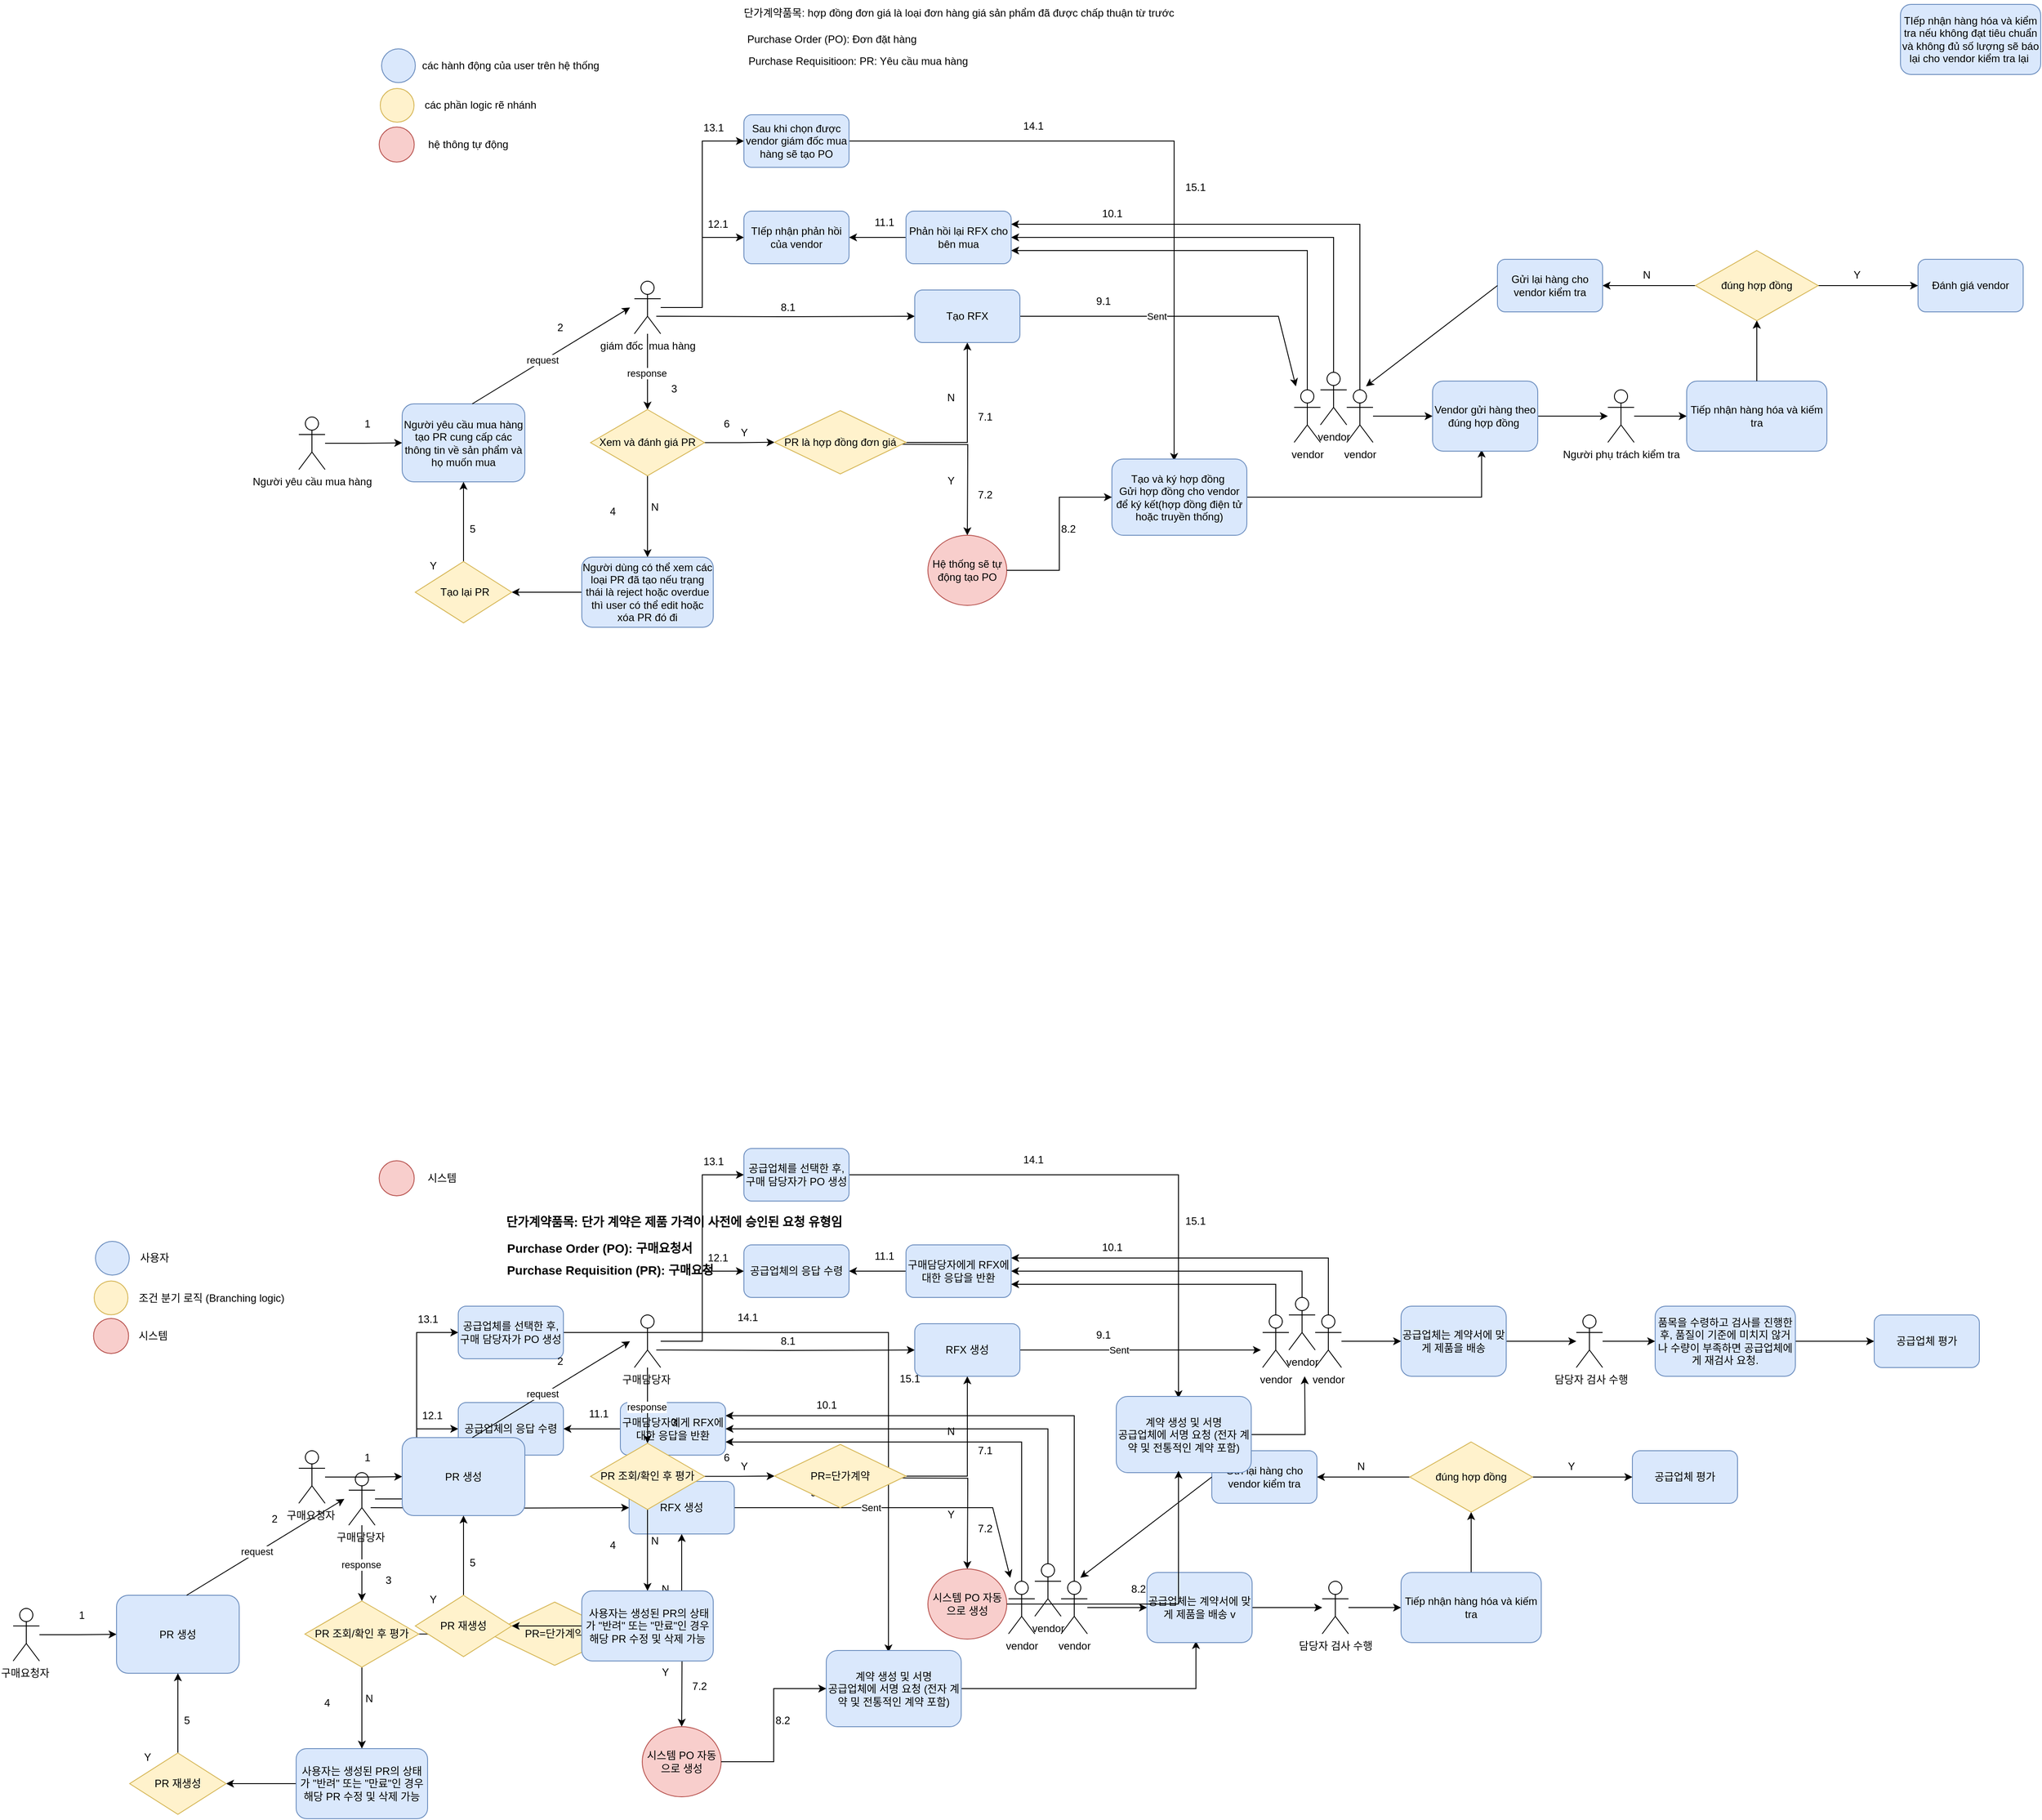 <mxfile version="27.0.5">
  <diagram name="Page-1" id="6Nr-SPmM6WJ2EuIhr-W5">
    <mxGraphModel dx="3332" dy="2083" grid="1" gridSize="10" guides="1" tooltips="1" connect="1" arrows="1" fold="1" page="1" pageScale="1" pageWidth="827" pageHeight="1169" math="0" shadow="0">
      <root>
        <mxCell id="0" />
        <mxCell id="1" parent="0" />
        <mxCell id="yooK8LwU4qN5jC1jcqoQ-6" style="edgeStyle=orthogonalEdgeStyle;rounded=0;orthogonalLoop=1;jettySize=auto;html=1;entryX=0;entryY=0.5;entryDx=0;entryDy=0;" edge="1" parent="1" source="yooK8LwU4qN5jC1jcqoQ-1" target="yooK8LwU4qN5jC1jcqoQ-5">
          <mxGeometry relative="1" as="geometry" />
        </mxCell>
        <mxCell id="yooK8LwU4qN5jC1jcqoQ-1" value="Người yêu cầu mua hàng" style="shape=umlActor;verticalLabelPosition=bottom;verticalAlign=top;html=1;outlineConnect=0;" vertex="1" parent="1">
          <mxGeometry x="-1080" y="196" width="30" height="60" as="geometry" />
        </mxCell>
        <mxCell id="yooK8LwU4qN5jC1jcqoQ-5" value="Người yêu cầu mua hàng tạo PR cung cấp các thông tin về sản phẩm và họ muốn mua" style="rounded=1;whiteSpace=wrap;html=1;fillColor=#dae8fc;strokeColor=#6c8ebf;" vertex="1" parent="1">
          <mxGeometry x="-962" y="181" width="140" height="89" as="geometry" />
        </mxCell>
        <mxCell id="yooK8LwU4qN5jC1jcqoQ-54" style="edgeStyle=orthogonalEdgeStyle;rounded=0;orthogonalLoop=1;jettySize=auto;html=1;entryX=0;entryY=0.5;entryDx=0;entryDy=0;" edge="1" parent="1" target="yooK8LwU4qN5jC1jcqoQ-52">
          <mxGeometry relative="1" as="geometry">
            <mxPoint x="-672" y="81" as="sourcePoint" />
          </mxGeometry>
        </mxCell>
        <mxCell id="yooK8LwU4qN5jC1jcqoQ-71" style="edgeStyle=orthogonalEdgeStyle;rounded=0;orthogonalLoop=1;jettySize=auto;html=1;entryX=0;entryY=0.5;entryDx=0;entryDy=0;" edge="1" parent="1" source="yooK8LwU4qN5jC1jcqoQ-12" target="yooK8LwU4qN5jC1jcqoQ-66">
          <mxGeometry relative="1" as="geometry" />
        </mxCell>
        <mxCell id="yooK8LwU4qN5jC1jcqoQ-73" style="edgeStyle=orthogonalEdgeStyle;rounded=0;orthogonalLoop=1;jettySize=auto;html=1;entryX=0;entryY=0.5;entryDx=0;entryDy=0;" edge="1" parent="1" source="yooK8LwU4qN5jC1jcqoQ-12" target="yooK8LwU4qN5jC1jcqoQ-72">
          <mxGeometry relative="1" as="geometry" />
        </mxCell>
        <mxCell id="yooK8LwU4qN5jC1jcqoQ-12" value="giám đốc&amp;nbsp; mua hàng" style="shape=umlActor;verticalLabelPosition=bottom;verticalAlign=top;html=1;outlineConnect=0;" vertex="1" parent="1">
          <mxGeometry x="-697" y="41" width="30" height="60" as="geometry" />
        </mxCell>
        <mxCell id="yooK8LwU4qN5jC1jcqoQ-14" value="" style="endArrow=classic;html=1;rounded=0;" edge="1" parent="1">
          <mxGeometry width="50" height="50" relative="1" as="geometry">
            <mxPoint x="-882" y="181" as="sourcePoint" />
            <mxPoint x="-702" y="71" as="targetPoint" />
          </mxGeometry>
        </mxCell>
        <mxCell id="yooK8LwU4qN5jC1jcqoQ-21" value="request" style="edgeLabel;html=1;align=center;verticalAlign=middle;resizable=0;points=[];" vertex="1" connectable="0" parent="yooK8LwU4qN5jC1jcqoQ-14">
          <mxGeometry x="-0.107" y="1" relative="1" as="geometry">
            <mxPoint as="offset" />
          </mxGeometry>
        </mxCell>
        <mxCell id="yooK8LwU4qN5jC1jcqoQ-18" style="edgeStyle=orthogonalEdgeStyle;rounded=0;orthogonalLoop=1;jettySize=auto;html=1;entryX=0.5;entryY=0;entryDx=0;entryDy=0;" edge="1" parent="1" source="yooK8LwU4qN5jC1jcqoQ-12" target="yooK8LwU4qN5jC1jcqoQ-20">
          <mxGeometry relative="1" as="geometry">
            <mxPoint x="-682" y="171" as="targetPoint" />
          </mxGeometry>
        </mxCell>
        <mxCell id="yooK8LwU4qN5jC1jcqoQ-22" value="response" style="edgeLabel;html=1;align=center;verticalAlign=middle;resizable=0;points=[];" vertex="1" connectable="0" parent="yooK8LwU4qN5jC1jcqoQ-18">
          <mxGeometry x="0.029" y="-1" relative="1" as="geometry">
            <mxPoint as="offset" />
          </mxGeometry>
        </mxCell>
        <mxCell id="yooK8LwU4qN5jC1jcqoQ-24" style="edgeStyle=orthogonalEdgeStyle;rounded=0;orthogonalLoop=1;jettySize=auto;html=1;entryX=0;entryY=0.5;entryDx=0;entryDy=0;" edge="1" parent="1" source="yooK8LwU4qN5jC1jcqoQ-20" target="yooK8LwU4qN5jC1jcqoQ-28">
          <mxGeometry relative="1" as="geometry">
            <mxPoint x="-512" y="225.25" as="targetPoint" />
          </mxGeometry>
        </mxCell>
        <mxCell id="yooK8LwU4qN5jC1jcqoQ-26" style="edgeStyle=orthogonalEdgeStyle;rounded=0;orthogonalLoop=1;jettySize=auto;html=1;entryX=0.5;entryY=0;entryDx=0;entryDy=0;" edge="1" parent="1" source="yooK8LwU4qN5jC1jcqoQ-20" target="yooK8LwU4qN5jC1jcqoQ-33">
          <mxGeometry relative="1" as="geometry">
            <mxPoint x="-682" y="341" as="targetPoint" />
          </mxGeometry>
        </mxCell>
        <mxCell id="yooK8LwU4qN5jC1jcqoQ-20" value="Xem và đánh giá PR" style="rhombus;whiteSpace=wrap;html=1;fillColor=#fff2cc;strokeColor=#d6b656;" vertex="1" parent="1">
          <mxGeometry x="-747" y="187.5" width="130" height="75.5" as="geometry" />
        </mxCell>
        <mxCell id="yooK8LwU4qN5jC1jcqoQ-25" value="Y" style="text;html=1;align=center;verticalAlign=middle;resizable=0;points=[];autosize=1;strokeColor=none;fillColor=none;" vertex="1" parent="1">
          <mxGeometry x="-587" y="199" width="30" height="30" as="geometry" />
        </mxCell>
        <mxCell id="yooK8LwU4qN5jC1jcqoQ-27" value="N" style="text;html=1;align=center;verticalAlign=middle;resizable=0;points=[];autosize=1;strokeColor=none;fillColor=none;" vertex="1" parent="1">
          <mxGeometry x="-689" y="284" width="30" height="30" as="geometry" />
        </mxCell>
        <mxCell id="yooK8LwU4qN5jC1jcqoQ-29" style="edgeStyle=orthogonalEdgeStyle;rounded=0;orthogonalLoop=1;jettySize=auto;html=1;" edge="1" parent="1">
          <mxGeometry relative="1" as="geometry">
            <mxPoint x="-317" y="331" as="targetPoint" />
            <mxPoint x="-417.297" y="226.917" as="sourcePoint" />
          </mxGeometry>
        </mxCell>
        <mxCell id="yooK8LwU4qN5jC1jcqoQ-31" style="edgeStyle=orthogonalEdgeStyle;rounded=0;orthogonalLoop=1;jettySize=auto;html=1;entryX=0.5;entryY=1;entryDx=0;entryDy=0;" edge="1" parent="1" source="yooK8LwU4qN5jC1jcqoQ-28" target="yooK8LwU4qN5jC1jcqoQ-52">
          <mxGeometry relative="1" as="geometry">
            <mxPoint x="-312" y="169" as="targetPoint" />
          </mxGeometry>
        </mxCell>
        <mxCell id="yooK8LwU4qN5jC1jcqoQ-28" value="PR là hợp đồng đơn giá" style="rhombus;whiteSpace=wrap;html=1;fillColor=#fff2cc;strokeColor=#d6b656;" vertex="1" parent="1">
          <mxGeometry x="-537" y="188.75" width="150" height="72.25" as="geometry" />
        </mxCell>
        <mxCell id="yooK8LwU4qN5jC1jcqoQ-30" value="Y" style="text;html=1;align=center;verticalAlign=middle;resizable=0;points=[];autosize=1;strokeColor=none;fillColor=none;" vertex="1" parent="1">
          <mxGeometry x="-351" y="254" width="30" height="30" as="geometry" />
        </mxCell>
        <mxCell id="yooK8LwU4qN5jC1jcqoQ-32" value="N" style="text;html=1;align=center;verticalAlign=middle;resizable=0;points=[];autosize=1;strokeColor=none;fillColor=none;" vertex="1" parent="1">
          <mxGeometry x="-351" y="158.75" width="30" height="30" as="geometry" />
        </mxCell>
        <mxCell id="yooK8LwU4qN5jC1jcqoQ-36" style="edgeStyle=orthogonalEdgeStyle;rounded=0;orthogonalLoop=1;jettySize=auto;html=1;exitX=0;exitY=0.5;exitDx=0;exitDy=0;entryX=1;entryY=0.5;entryDx=0;entryDy=0;" edge="1" parent="1" source="yooK8LwU4qN5jC1jcqoQ-33" target="yooK8LwU4qN5jC1jcqoQ-35">
          <mxGeometry relative="1" as="geometry" />
        </mxCell>
        <mxCell id="yooK8LwU4qN5jC1jcqoQ-33" value="Người dùng có thể xem các loại PR đã tạo nếu trạng thái là reject hoặc overdue thì user có thể edit hoặc xóa PR đó đi" style="rounded=1;whiteSpace=wrap;html=1;fillColor=#dae8fc;strokeColor=#6c8ebf;" vertex="1" parent="1">
          <mxGeometry x="-757" y="356" width="150" height="80" as="geometry" />
        </mxCell>
        <mxCell id="yooK8LwU4qN5jC1jcqoQ-37" style="edgeStyle=orthogonalEdgeStyle;rounded=0;orthogonalLoop=1;jettySize=auto;html=1;entryX=0.5;entryY=1;entryDx=0;entryDy=0;" edge="1" parent="1" source="yooK8LwU4qN5jC1jcqoQ-35" target="yooK8LwU4qN5jC1jcqoQ-5">
          <mxGeometry relative="1" as="geometry" />
        </mxCell>
        <mxCell id="yooK8LwU4qN5jC1jcqoQ-35" value="&amp;nbsp;Tạo lại PR" style="rhombus;whiteSpace=wrap;html=1;fillColor=#fff2cc;strokeColor=#d6b656;" vertex="1" parent="1">
          <mxGeometry x="-947" y="361" width="110" height="70" as="geometry" />
        </mxCell>
        <mxCell id="yooK8LwU4qN5jC1jcqoQ-38" value="Y" style="text;html=1;align=center;verticalAlign=middle;resizable=0;points=[];autosize=1;strokeColor=none;fillColor=none;" vertex="1" parent="1">
          <mxGeometry x="-942" y="351" width="30" height="30" as="geometry" />
        </mxCell>
        <mxCell id="yooK8LwU4qN5jC1jcqoQ-39" value="단가계약품목: hợp đồng đơn giá là loại đơn hàng giá sản phẩm đã được chấp thuận từ trước" style="text;html=1;align=center;verticalAlign=middle;resizable=0;points=[];autosize=1;strokeColor=none;fillColor=none;" vertex="1" parent="1">
          <mxGeometry x="-582" y="-280" width="510" height="30" as="geometry" />
        </mxCell>
        <mxCell id="yooK8LwU4qN5jC1jcqoQ-41" value="Hệ thống sẽ tự động tạo PO" style="ellipse;whiteSpace=wrap;html=1;fillColor=#f8cecc;strokeColor=#b85450;" vertex="1" parent="1">
          <mxGeometry x="-362" y="331" width="90" height="80" as="geometry" />
        </mxCell>
        <mxCell id="yooK8LwU4qN5jC1jcqoQ-61" style="edgeStyle=orthogonalEdgeStyle;rounded=0;orthogonalLoop=1;jettySize=auto;html=1;exitX=0.5;exitY=0;exitDx=0;exitDy=0;exitPerimeter=0;entryX=1;entryY=0.75;entryDx=0;entryDy=0;" edge="1" parent="1" source="yooK8LwU4qN5jC1jcqoQ-43" target="yooK8LwU4qN5jC1jcqoQ-60">
          <mxGeometry relative="1" as="geometry">
            <mxPoint x="-252" y="-39" as="targetPoint" />
          </mxGeometry>
        </mxCell>
        <mxCell id="yooK8LwU4qN5jC1jcqoQ-43" value="vendor" style="shape=umlActor;verticalLabelPosition=bottom;verticalAlign=top;html=1;outlineConnect=0;" vertex="1" parent="1">
          <mxGeometry x="56" y="165" width="30" height="60" as="geometry" />
        </mxCell>
        <mxCell id="yooK8LwU4qN5jC1jcqoQ-47" value="" style="endArrow=classic;html=1;rounded=0;exitX=1;exitY=0.5;exitDx=0;exitDy=0;" edge="1" parent="1" source="yooK8LwU4qN5jC1jcqoQ-52">
          <mxGeometry width="50" height="50" relative="1" as="geometry">
            <mxPoint x="-207" y="152.62" as="sourcePoint" />
            <mxPoint x="58" y="161" as="targetPoint" />
            <Array as="points">
              <mxPoint x="38" y="81" />
            </Array>
          </mxGeometry>
        </mxCell>
        <mxCell id="yooK8LwU4qN5jC1jcqoQ-56" value="Sent" style="edgeLabel;html=1;align=center;verticalAlign=middle;resizable=0;points=[];" vertex="1" connectable="0" parent="yooK8LwU4qN5jC1jcqoQ-47">
          <mxGeometry x="-0.177" relative="1" as="geometry">
            <mxPoint as="offset" />
          </mxGeometry>
        </mxCell>
        <mxCell id="yooK8LwU4qN5jC1jcqoQ-52" value="Tạo RFX" style="rounded=1;whiteSpace=wrap;html=1;fillColor=#dae8fc;strokeColor=#6c8ebf;" vertex="1" parent="1">
          <mxGeometry x="-377" y="51" width="120" height="60" as="geometry" />
        </mxCell>
        <mxCell id="yooK8LwU4qN5jC1jcqoQ-64" style="edgeStyle=orthogonalEdgeStyle;rounded=0;orthogonalLoop=1;jettySize=auto;html=1;entryX=1;entryY=0.5;entryDx=0;entryDy=0;exitX=0.5;exitY=0;exitDx=0;exitDy=0;exitPerimeter=0;" edge="1" parent="1" source="yooK8LwU4qN5jC1jcqoQ-57" target="yooK8LwU4qN5jC1jcqoQ-60">
          <mxGeometry relative="1" as="geometry" />
        </mxCell>
        <mxCell id="yooK8LwU4qN5jC1jcqoQ-57" value="vendor" style="shape=umlActor;verticalLabelPosition=bottom;verticalAlign=top;html=1;outlineConnect=0;" vertex="1" parent="1">
          <mxGeometry x="86" y="145" width="30" height="60" as="geometry" />
        </mxCell>
        <mxCell id="yooK8LwU4qN5jC1jcqoQ-65" style="edgeStyle=orthogonalEdgeStyle;rounded=0;orthogonalLoop=1;jettySize=auto;html=1;entryX=1;entryY=0.25;entryDx=0;entryDy=0;exitX=0.5;exitY=0;exitDx=0;exitDy=0;exitPerimeter=0;" edge="1" parent="1" source="yooK8LwU4qN5jC1jcqoQ-59" target="yooK8LwU4qN5jC1jcqoQ-60">
          <mxGeometry relative="1" as="geometry" />
        </mxCell>
        <mxCell id="yooK8LwU4qN5jC1jcqoQ-111" style="edgeStyle=orthogonalEdgeStyle;rounded=0;orthogonalLoop=1;jettySize=auto;html=1;" edge="1" parent="1" source="yooK8LwU4qN5jC1jcqoQ-59" target="yooK8LwU4qN5jC1jcqoQ-112">
          <mxGeometry relative="1" as="geometry">
            <mxPoint x="274" y="195" as="targetPoint" />
          </mxGeometry>
        </mxCell>
        <mxCell id="yooK8LwU4qN5jC1jcqoQ-59" value="vendor" style="shape=umlActor;verticalLabelPosition=bottom;verticalAlign=top;html=1;outlineConnect=0;" vertex="1" parent="1">
          <mxGeometry x="116" y="165" width="30" height="60" as="geometry" />
        </mxCell>
        <mxCell id="yooK8LwU4qN5jC1jcqoQ-70" style="edgeStyle=orthogonalEdgeStyle;rounded=0;orthogonalLoop=1;jettySize=auto;html=1;entryX=1;entryY=0.5;entryDx=0;entryDy=0;" edge="1" parent="1" source="yooK8LwU4qN5jC1jcqoQ-60" target="yooK8LwU4qN5jC1jcqoQ-66">
          <mxGeometry relative="1" as="geometry" />
        </mxCell>
        <mxCell id="yooK8LwU4qN5jC1jcqoQ-60" value="Phản hồi lại RFX cho bên mua" style="rounded=1;whiteSpace=wrap;html=1;fillColor=#dae8fc;strokeColor=#6c8ebf;" vertex="1" parent="1">
          <mxGeometry x="-387" y="-39" width="120" height="60" as="geometry" />
        </mxCell>
        <mxCell id="yooK8LwU4qN5jC1jcqoQ-66" value="TIếp nhận phản hồi của vendor" style="rounded=1;whiteSpace=wrap;html=1;fillColor=#dae8fc;strokeColor=#6c8ebf;" vertex="1" parent="1">
          <mxGeometry x="-572" y="-39" width="120" height="60" as="geometry" />
        </mxCell>
        <mxCell id="yooK8LwU4qN5jC1jcqoQ-100" style="edgeStyle=orthogonalEdgeStyle;rounded=0;orthogonalLoop=1;jettySize=auto;html=1;entryX=0.461;entryY=0.025;entryDx=0;entryDy=0;entryPerimeter=0;" edge="1" parent="1" source="yooK8LwU4qN5jC1jcqoQ-72" target="yooK8LwU4qN5jC1jcqoQ-92">
          <mxGeometry relative="1" as="geometry">
            <mxPoint x="168" y="121" as="targetPoint" />
          </mxGeometry>
        </mxCell>
        <mxCell id="yooK8LwU4qN5jC1jcqoQ-72" value="Sau khi chọn được vendor giám đốc mua hàng sẽ tạo PO" style="rounded=1;whiteSpace=wrap;html=1;fillColor=#dae8fc;strokeColor=#6c8ebf;" vertex="1" parent="1">
          <mxGeometry x="-572" y="-149" width="120" height="60" as="geometry" />
        </mxCell>
        <mxCell id="yooK8LwU4qN5jC1jcqoQ-75" value="1" style="text;html=1;align=center;verticalAlign=middle;resizable=0;points=[];autosize=1;strokeColor=none;fillColor=none;" vertex="1" parent="1">
          <mxGeometry x="-1017" y="189" width="30" height="30" as="geometry" />
        </mxCell>
        <mxCell id="yooK8LwU4qN5jC1jcqoQ-76" value="2" style="text;html=1;align=center;verticalAlign=middle;resizable=0;points=[];autosize=1;strokeColor=none;fillColor=none;" vertex="1" parent="1">
          <mxGeometry x="-797" y="79" width="30" height="30" as="geometry" />
        </mxCell>
        <mxCell id="yooK8LwU4qN5jC1jcqoQ-77" value="3" style="text;html=1;align=center;verticalAlign=middle;resizable=0;points=[];autosize=1;strokeColor=none;fillColor=none;" vertex="1" parent="1">
          <mxGeometry x="-667" y="149" width="30" height="30" as="geometry" />
        </mxCell>
        <mxCell id="yooK8LwU4qN5jC1jcqoQ-78" value="4" style="text;html=1;align=center;verticalAlign=middle;resizable=0;points=[];autosize=1;strokeColor=none;fillColor=none;" vertex="1" parent="1">
          <mxGeometry x="-737" y="289" width="30" height="30" as="geometry" />
        </mxCell>
        <mxCell id="yooK8LwU4qN5jC1jcqoQ-79" value="5" style="text;html=1;align=center;verticalAlign=middle;resizable=0;points=[];autosize=1;strokeColor=none;fillColor=none;" vertex="1" parent="1">
          <mxGeometry x="-897" y="309" width="30" height="30" as="geometry" />
        </mxCell>
        <mxCell id="yooK8LwU4qN5jC1jcqoQ-80" value="6" style="text;html=1;align=center;verticalAlign=middle;resizable=0;points=[];autosize=1;strokeColor=none;fillColor=none;" vertex="1" parent="1">
          <mxGeometry x="-607" y="189" width="30" height="30" as="geometry" />
        </mxCell>
        <mxCell id="yooK8LwU4qN5jC1jcqoQ-81" value="7.1" style="text;html=1;align=center;verticalAlign=middle;resizable=0;points=[];autosize=1;strokeColor=none;fillColor=none;" vertex="1" parent="1">
          <mxGeometry x="-317" y="181" width="40" height="30" as="geometry" />
        </mxCell>
        <mxCell id="yooK8LwU4qN5jC1jcqoQ-82" value="8.1" style="text;html=1;align=center;verticalAlign=middle;resizable=0;points=[];autosize=1;strokeColor=none;fillColor=none;" vertex="1" parent="1">
          <mxGeometry x="-542" y="56" width="40" height="30" as="geometry" />
        </mxCell>
        <mxCell id="yooK8LwU4qN5jC1jcqoQ-83" value="9.1" style="text;html=1;align=center;verticalAlign=middle;resizable=0;points=[];autosize=1;strokeColor=none;fillColor=none;" vertex="1" parent="1">
          <mxGeometry x="-182" y="49" width="40" height="30" as="geometry" />
        </mxCell>
        <mxCell id="yooK8LwU4qN5jC1jcqoQ-84" value="10.1" style="text;html=1;align=center;verticalAlign=middle;resizable=0;points=[];autosize=1;strokeColor=none;fillColor=none;" vertex="1" parent="1">
          <mxGeometry x="-177" y="-51" width="50" height="30" as="geometry" />
        </mxCell>
        <mxCell id="yooK8LwU4qN5jC1jcqoQ-85" value="11.1" style="text;html=1;align=center;verticalAlign=middle;resizable=0;points=[];autosize=1;strokeColor=none;fillColor=none;" vertex="1" parent="1">
          <mxGeometry x="-437" y="-41" width="50" height="30" as="geometry" />
        </mxCell>
        <mxCell id="yooK8LwU4qN5jC1jcqoQ-87" value="12.1" style="text;html=1;align=center;verticalAlign=middle;resizable=0;points=[];autosize=1;strokeColor=none;fillColor=none;" vertex="1" parent="1">
          <mxGeometry x="-627" y="-39" width="50" height="30" as="geometry" />
        </mxCell>
        <mxCell id="yooK8LwU4qN5jC1jcqoQ-89" value="13.1" style="text;html=1;align=center;verticalAlign=middle;resizable=0;points=[];autosize=1;strokeColor=none;fillColor=none;" vertex="1" parent="1">
          <mxGeometry x="-632" y="-149" width="50" height="30" as="geometry" />
        </mxCell>
        <mxCell id="yooK8LwU4qN5jC1jcqoQ-90" value="Purchase Order (PO): Đơn đặt hàng" style="text;html=1;align=center;verticalAlign=middle;resizable=0;points=[];autosize=1;strokeColor=none;fillColor=none;" vertex="1" parent="1">
          <mxGeometry x="-582" y="-250" width="220" height="30" as="geometry" />
        </mxCell>
        <mxCell id="yooK8LwU4qN5jC1jcqoQ-91" value="Purchase Requisitioon: PR: Yêu cầu mua hàng" style="text;html=1;align=center;verticalAlign=middle;resizable=0;points=[];autosize=1;strokeColor=none;fillColor=none;" vertex="1" parent="1">
          <mxGeometry x="-577" y="-225" width="270" height="30" as="geometry" />
        </mxCell>
        <mxCell id="yooK8LwU4qN5jC1jcqoQ-110" style="edgeStyle=orthogonalEdgeStyle;rounded=0;orthogonalLoop=1;jettySize=auto;html=1;entryX=0.466;entryY=0.978;entryDx=0;entryDy=0;entryPerimeter=0;" edge="1" parent="1" source="yooK8LwU4qN5jC1jcqoQ-92" target="yooK8LwU4qN5jC1jcqoQ-112">
          <mxGeometry relative="1" as="geometry">
            <mxPoint x="68" y="111" as="targetPoint" />
          </mxGeometry>
        </mxCell>
        <mxCell id="yooK8LwU4qN5jC1jcqoQ-92" value="Tạo và ký hợp đồng&amp;nbsp;&lt;div&gt;Gửi hợp đồng cho vendor để ký kết(hợp đồng điện tử hoặc truyền thống)&lt;/div&gt;" style="rounded=1;whiteSpace=wrap;html=1;fillColor=#dae8fc;strokeColor=#6c8ebf;" vertex="1" parent="1">
          <mxGeometry x="-152" y="244" width="154" height="87" as="geometry" />
        </mxCell>
        <mxCell id="yooK8LwU4qN5jC1jcqoQ-99" style="edgeStyle=orthogonalEdgeStyle;rounded=0;orthogonalLoop=1;jettySize=auto;html=1;entryX=0;entryY=0.5;entryDx=0;entryDy=0;" edge="1" parent="1" source="yooK8LwU4qN5jC1jcqoQ-41" target="yooK8LwU4qN5jC1jcqoQ-92">
          <mxGeometry relative="1" as="geometry">
            <mxPoint x="-154" y="281" as="targetPoint" />
          </mxGeometry>
        </mxCell>
        <mxCell id="yooK8LwU4qN5jC1jcqoQ-101" value="14.1" style="text;html=1;align=center;verticalAlign=middle;resizable=0;points=[];autosize=1;strokeColor=none;fillColor=none;" vertex="1" parent="1">
          <mxGeometry x="-267" y="-151" width="50" height="30" as="geometry" />
        </mxCell>
        <mxCell id="yooK8LwU4qN5jC1jcqoQ-102" value="7.2" style="text;html=1;align=center;verticalAlign=middle;resizable=0;points=[];autosize=1;strokeColor=none;fillColor=none;" vertex="1" parent="1">
          <mxGeometry x="-317" y="270" width="40" height="30" as="geometry" />
        </mxCell>
        <mxCell id="yooK8LwU4qN5jC1jcqoQ-104" value="15.1" style="text;html=1;align=center;verticalAlign=middle;resizable=0;points=[];autosize=1;strokeColor=none;fillColor=none;" vertex="1" parent="1">
          <mxGeometry x="-82" y="-81" width="50" height="30" as="geometry" />
        </mxCell>
        <mxCell id="yooK8LwU4qN5jC1jcqoQ-105" value="8.2" style="text;html=1;align=center;verticalAlign=middle;resizable=0;points=[];autosize=1;strokeColor=none;fillColor=none;" vertex="1" parent="1">
          <mxGeometry x="-222" y="309" width="40" height="30" as="geometry" />
        </mxCell>
        <mxCell id="yooK8LwU4qN5jC1jcqoQ-114" style="edgeStyle=orthogonalEdgeStyle;rounded=0;orthogonalLoop=1;jettySize=auto;html=1;" edge="1" parent="1" source="yooK8LwU4qN5jC1jcqoQ-112">
          <mxGeometry relative="1" as="geometry">
            <mxPoint x="414" y="195" as="targetPoint" />
          </mxGeometry>
        </mxCell>
        <mxCell id="yooK8LwU4qN5jC1jcqoQ-112" value="Vendor gửi hàng theo đúng hợp đồng&amp;nbsp;" style="rounded=1;whiteSpace=wrap;html=1;fillColor=#dae8fc;strokeColor=#6c8ebf;" vertex="1" parent="1">
          <mxGeometry x="214" y="155" width="120" height="80" as="geometry" />
        </mxCell>
        <mxCell id="yooK8LwU4qN5jC1jcqoQ-119" style="edgeStyle=orthogonalEdgeStyle;rounded=0;orthogonalLoop=1;jettySize=auto;html=1;" edge="1" parent="1" source="yooK8LwU4qN5jC1jcqoQ-113" target="yooK8LwU4qN5jC1jcqoQ-116">
          <mxGeometry relative="1" as="geometry" />
        </mxCell>
        <mxCell id="yooK8LwU4qN5jC1jcqoQ-113" value="Người phụ trách kiểm tra" style="shape=umlActor;verticalLabelPosition=bottom;verticalAlign=top;html=1;outlineConnect=0;" vertex="1" parent="1">
          <mxGeometry x="414" y="165" width="30" height="60" as="geometry" />
        </mxCell>
        <mxCell id="yooK8LwU4qN5jC1jcqoQ-214" style="edgeStyle=orthogonalEdgeStyle;rounded=0;orthogonalLoop=1;jettySize=auto;html=1;entryX=0.5;entryY=1;entryDx=0;entryDy=0;" edge="1" parent="1" source="yooK8LwU4qN5jC1jcqoQ-116" target="yooK8LwU4qN5jC1jcqoQ-211">
          <mxGeometry relative="1" as="geometry" />
        </mxCell>
        <mxCell id="yooK8LwU4qN5jC1jcqoQ-116" value="Tiếp nhận hàng hóa và kiếm tra" style="rounded=1;whiteSpace=wrap;html=1;fillColor=#dae8fc;strokeColor=#6c8ebf;" vertex="1" parent="1">
          <mxGeometry x="504" y="155" width="160" height="80" as="geometry" />
        </mxCell>
        <mxCell id="yooK8LwU4qN5jC1jcqoQ-117" value="Đánh giá vendor" style="whiteSpace=wrap;html=1;rounded=1;fillColor=#dae8fc;strokeColor=#6c8ebf;" vertex="1" parent="1">
          <mxGeometry x="768" y="16" width="120" height="60" as="geometry" />
        </mxCell>
        <mxCell id="yooK8LwU4qN5jC1jcqoQ-123" value="các hành động của user trên hệ thống&amp;nbsp;" style="text;html=1;align=center;verticalAlign=middle;resizable=0;points=[];autosize=1;strokeColor=none;fillColor=none;" vertex="1" parent="1">
          <mxGeometry x="-952" y="-220" width="230" height="30" as="geometry" />
        </mxCell>
        <mxCell id="yooK8LwU4qN5jC1jcqoQ-124" value="" style="ellipse;whiteSpace=wrap;html=1;aspect=fixed;fillColor=#dae8fc;strokeColor=#6c8ebf;" vertex="1" parent="1">
          <mxGeometry x="-985.5" y="-224.25" width="38.5" height="38.5" as="geometry" />
        </mxCell>
        <mxCell id="yooK8LwU4qN5jC1jcqoQ-125" value="" style="ellipse;whiteSpace=wrap;html=1;aspect=fixed;fillColor=#fff2cc;strokeColor=#d6b656;" vertex="1" parent="1">
          <mxGeometry x="-987" y="-179" width="38.5" height="38.5" as="geometry" />
        </mxCell>
        <mxCell id="yooK8LwU4qN5jC1jcqoQ-126" value="các phần logic rẽ nhánh" style="text;html=1;align=center;verticalAlign=middle;resizable=0;points=[];autosize=1;strokeColor=none;fillColor=none;" vertex="1" parent="1">
          <mxGeometry x="-948.5" y="-174.75" width="150" height="30" as="geometry" />
        </mxCell>
        <mxCell id="yooK8LwU4qN5jC1jcqoQ-127" value="" style="ellipse;whiteSpace=wrap;html=1;aspect=fixed;fillColor=#f8cecc;strokeColor=#b85450;" vertex="1" parent="1">
          <mxGeometry x="-988.25" y="-135" width="40" height="40" as="geometry" />
        </mxCell>
        <mxCell id="yooK8LwU4qN5jC1jcqoQ-128" value="hệ thông tự động" style="text;html=1;align=center;verticalAlign=middle;resizable=0;points=[];autosize=1;strokeColor=none;fillColor=none;" vertex="1" parent="1">
          <mxGeometry x="-942" y="-130" width="110" height="30" as="geometry" />
        </mxCell>
        <mxCell id="yooK8LwU4qN5jC1jcqoQ-155" value="&lt;span data-teams=&quot;true&quot;&gt;&lt;strong&gt;&lt;font style=&quot;font-size: 14px;&quot;&gt;단가계약품목: 단가 계약은 제품 가격이 사전에 승인된 요청 유형임&lt;/font&gt;&lt;/strong&gt;&lt;/span&gt;" style="text;html=1;align=center;verticalAlign=middle;resizable=0;points=[];autosize=1;strokeColor=none;fillColor=none;" vertex="1" parent="1">
          <mxGeometry x="-857" y="1099.5" width="410" height="30" as="geometry" />
        </mxCell>
        <mxCell id="yooK8LwU4qN5jC1jcqoQ-185" value="&lt;span data-teams=&quot;true&quot;&gt;&lt;strong&gt;&lt;font style=&quot;font-size: 14px;&quot;&gt;Purchase Order (PO): 구매요청서&lt;/font&gt;&lt;/strong&gt;&lt;/span&gt;" style="text;html=1;align=center;verticalAlign=middle;resizable=0;points=[];autosize=1;strokeColor=none;fillColor=none;" vertex="1" parent="1">
          <mxGeometry x="-852" y="1129.5" width="230" height="30" as="geometry" />
        </mxCell>
        <mxCell id="yooK8LwU4qN5jC1jcqoQ-186" value="&lt;span data-teams=&quot;true&quot;&gt;&lt;strong&gt;&lt;font style=&quot;font-size: 14px;&quot;&gt;Purchase Requisition (PR): 구매요청&lt;/font&gt;&lt;/strong&gt;&lt;/span&gt;" style="text;html=1;align=center;verticalAlign=middle;resizable=0;points=[];autosize=1;strokeColor=none;fillColor=none;" vertex="1" parent="1">
          <mxGeometry x="-855" y="1155.25" width="260" height="30" as="geometry" />
        </mxCell>
        <mxCell id="yooK8LwU4qN5jC1jcqoQ-201" value="&lt;span data-teams=&quot;true&quot;&gt;사용자&lt;/span&gt;" style="text;html=1;align=center;verticalAlign=middle;resizable=0;points=[];autosize=1;strokeColor=none;fillColor=none;" vertex="1" parent="1">
          <mxGeometry x="-1275" y="1141.25" width="60" height="30" as="geometry" />
        </mxCell>
        <mxCell id="yooK8LwU4qN5jC1jcqoQ-202" value="" style="ellipse;whiteSpace=wrap;html=1;aspect=fixed;fillColor=#dae8fc;strokeColor=#6c8ebf;" vertex="1" parent="1">
          <mxGeometry x="-1312" y="1137" width="38.5" height="38.5" as="geometry" />
        </mxCell>
        <mxCell id="yooK8LwU4qN5jC1jcqoQ-203" value="" style="ellipse;whiteSpace=wrap;html=1;aspect=fixed;fillColor=#fff2cc;strokeColor=#d6b656;" vertex="1" parent="1">
          <mxGeometry x="-1313.5" y="1182.25" width="38.5" height="38.5" as="geometry" />
        </mxCell>
        <mxCell id="yooK8LwU4qN5jC1jcqoQ-204" value="&lt;span data-teams=&quot;true&quot;&gt;조건 분기 로직 (Branching logic)&lt;/span&gt;" style="text;html=1;align=center;verticalAlign=middle;resizable=0;points=[];autosize=1;strokeColor=none;fillColor=none;" vertex="1" parent="1">
          <mxGeometry x="-1275" y="1186.5" width="190" height="30" as="geometry" />
        </mxCell>
        <mxCell id="yooK8LwU4qN5jC1jcqoQ-207" value="TIếp nhận hàng hóa và kiểm tra nếu không đạt tiêu chuẩn và không đủ số lượng sẽ báo lại cho vendor kiểm tra lại&amp;nbsp;" style="rounded=1;whiteSpace=wrap;html=1;fillColor=#dae8fc;strokeColor=#6c8ebf;" vertex="1" parent="1">
          <mxGeometry x="748" y="-275" width="160" height="80" as="geometry" />
        </mxCell>
        <mxCell id="yooK8LwU4qN5jC1jcqoQ-213" style="edgeStyle=orthogonalEdgeStyle;rounded=0;orthogonalLoop=1;jettySize=auto;html=1;entryX=0;entryY=0.5;entryDx=0;entryDy=0;" edge="1" parent="1" source="yooK8LwU4qN5jC1jcqoQ-211" target="yooK8LwU4qN5jC1jcqoQ-117">
          <mxGeometry relative="1" as="geometry" />
        </mxCell>
        <mxCell id="yooK8LwU4qN5jC1jcqoQ-222" style="edgeStyle=orthogonalEdgeStyle;rounded=0;orthogonalLoop=1;jettySize=auto;html=1;entryX=1;entryY=0.5;entryDx=0;entryDy=0;" edge="1" parent="1" source="yooK8LwU4qN5jC1jcqoQ-211" target="yooK8LwU4qN5jC1jcqoQ-221">
          <mxGeometry relative="1" as="geometry" />
        </mxCell>
        <mxCell id="yooK8LwU4qN5jC1jcqoQ-211" value="đúng hợp đồng" style="rhombus;whiteSpace=wrap;html=1;fillColor=#fff2cc;strokeColor=#d6b656;" vertex="1" parent="1">
          <mxGeometry x="514" y="6" width="140" height="80" as="geometry" />
        </mxCell>
        <mxCell id="yooK8LwU4qN5jC1jcqoQ-219" value="Y" style="text;html=1;align=center;verticalAlign=middle;resizable=0;points=[];autosize=1;strokeColor=none;fillColor=none;" vertex="1" parent="1">
          <mxGeometry x="683" y="19" width="30" height="30" as="geometry" />
        </mxCell>
        <mxCell id="yooK8LwU4qN5jC1jcqoQ-221" value="Gửi lại hàng cho vendor kiểm tra" style="rounded=1;whiteSpace=wrap;html=1;fillColor=#dae8fc;strokeColor=#6c8ebf;" vertex="1" parent="1">
          <mxGeometry x="288" y="16" width="120" height="60" as="geometry" />
        </mxCell>
        <mxCell id="yooK8LwU4qN5jC1jcqoQ-224" value="" style="endArrow=classic;html=1;rounded=0;exitX=0;exitY=0.5;exitDx=0;exitDy=0;" edge="1" parent="1" source="yooK8LwU4qN5jC1jcqoQ-221">
          <mxGeometry width="50" height="50" relative="1" as="geometry">
            <mxPoint x="272" y="49" as="sourcePoint" />
            <mxPoint x="138" y="161" as="targetPoint" />
          </mxGeometry>
        </mxCell>
        <mxCell id="yooK8LwU4qN5jC1jcqoQ-225" value="N" style="text;html=1;align=center;verticalAlign=middle;resizable=0;points=[];autosize=1;strokeColor=none;fillColor=none;" vertex="1" parent="1">
          <mxGeometry x="443" y="19" width="30" height="30" as="geometry" />
        </mxCell>
        <mxCell id="yooK8LwU4qN5jC1jcqoQ-310" style="edgeStyle=orthogonalEdgeStyle;rounded=0;orthogonalLoop=1;jettySize=auto;html=1;entryX=0;entryY=0.5;entryDx=0;entryDy=0;" edge="1" parent="1" source="yooK8LwU4qN5jC1jcqoQ-311" target="yooK8LwU4qN5jC1jcqoQ-312">
          <mxGeometry relative="1" as="geometry" />
        </mxCell>
        <mxCell id="yooK8LwU4qN5jC1jcqoQ-311" value="&lt;span data-teams=&quot;true&quot;&gt;구매요청자&amp;nbsp;&lt;/span&gt;" style="shape=umlActor;verticalLabelPosition=bottom;verticalAlign=top;html=1;outlineConnect=0;" vertex="1" parent="1">
          <mxGeometry x="-1406" y="1556" width="30" height="60" as="geometry" />
        </mxCell>
        <mxCell id="yooK8LwU4qN5jC1jcqoQ-312" value="&lt;span data-teams=&quot;true&quot;&gt;PR 생성&lt;/span&gt;" style="rounded=1;whiteSpace=wrap;html=1;fillColor=#dae8fc;strokeColor=#6c8ebf;" vertex="1" parent="1">
          <mxGeometry x="-1288" y="1541" width="140" height="89" as="geometry" />
        </mxCell>
        <mxCell id="yooK8LwU4qN5jC1jcqoQ-313" style="edgeStyle=orthogonalEdgeStyle;rounded=0;orthogonalLoop=1;jettySize=auto;html=1;entryX=0;entryY=0.5;entryDx=0;entryDy=0;" edge="1" parent="1" target="yooK8LwU4qN5jC1jcqoQ-342">
          <mxGeometry relative="1" as="geometry">
            <mxPoint x="-998" y="1441" as="sourcePoint" />
          </mxGeometry>
        </mxCell>
        <mxCell id="yooK8LwU4qN5jC1jcqoQ-314" style="edgeStyle=orthogonalEdgeStyle;rounded=0;orthogonalLoop=1;jettySize=auto;html=1;entryX=0;entryY=0.5;entryDx=0;entryDy=0;" edge="1" parent="1" source="yooK8LwU4qN5jC1jcqoQ-316" target="yooK8LwU4qN5jC1jcqoQ-350">
          <mxGeometry relative="1" as="geometry" />
        </mxCell>
        <mxCell id="yooK8LwU4qN5jC1jcqoQ-315" style="edgeStyle=orthogonalEdgeStyle;rounded=0;orthogonalLoop=1;jettySize=auto;html=1;entryX=0;entryY=0.5;entryDx=0;entryDy=0;" edge="1" parent="1" source="yooK8LwU4qN5jC1jcqoQ-316" target="yooK8LwU4qN5jC1jcqoQ-352">
          <mxGeometry relative="1" as="geometry" />
        </mxCell>
        <mxCell id="yooK8LwU4qN5jC1jcqoQ-316" value="&lt;span data-teams=&quot;true&quot;&gt;구매담당자&amp;nbsp;&lt;/span&gt;" style="shape=umlActor;verticalLabelPosition=bottom;verticalAlign=top;html=1;outlineConnect=0;" vertex="1" parent="1">
          <mxGeometry x="-1023" y="1401" width="30" height="60" as="geometry" />
        </mxCell>
        <mxCell id="yooK8LwU4qN5jC1jcqoQ-317" value="" style="endArrow=classic;html=1;rounded=0;" edge="1" parent="1">
          <mxGeometry width="50" height="50" relative="1" as="geometry">
            <mxPoint x="-1208" y="1541" as="sourcePoint" />
            <mxPoint x="-1028" y="1431" as="targetPoint" />
          </mxGeometry>
        </mxCell>
        <mxCell id="yooK8LwU4qN5jC1jcqoQ-318" value="request" style="edgeLabel;html=1;align=center;verticalAlign=middle;resizable=0;points=[];" vertex="1" connectable="0" parent="yooK8LwU4qN5jC1jcqoQ-317">
          <mxGeometry x="-0.107" y="1" relative="1" as="geometry">
            <mxPoint as="offset" />
          </mxGeometry>
        </mxCell>
        <mxCell id="yooK8LwU4qN5jC1jcqoQ-319" style="edgeStyle=orthogonalEdgeStyle;rounded=0;orthogonalLoop=1;jettySize=auto;html=1;entryX=0.5;entryY=0;entryDx=0;entryDy=0;" edge="1" parent="1" source="yooK8LwU4qN5jC1jcqoQ-316" target="yooK8LwU4qN5jC1jcqoQ-323">
          <mxGeometry relative="1" as="geometry">
            <mxPoint x="-1008" y="1531" as="targetPoint" />
          </mxGeometry>
        </mxCell>
        <mxCell id="yooK8LwU4qN5jC1jcqoQ-320" value="response" style="edgeLabel;html=1;align=center;verticalAlign=middle;resizable=0;points=[];" vertex="1" connectable="0" parent="yooK8LwU4qN5jC1jcqoQ-319">
          <mxGeometry x="0.029" y="-1" relative="1" as="geometry">
            <mxPoint as="offset" />
          </mxGeometry>
        </mxCell>
        <mxCell id="yooK8LwU4qN5jC1jcqoQ-321" style="edgeStyle=orthogonalEdgeStyle;rounded=0;orthogonalLoop=1;jettySize=auto;html=1;entryX=0;entryY=0.5;entryDx=0;entryDy=0;" edge="1" parent="1" source="yooK8LwU4qN5jC1jcqoQ-323" target="yooK8LwU4qN5jC1jcqoQ-328">
          <mxGeometry relative="1" as="geometry">
            <mxPoint x="-838" y="1585.25" as="targetPoint" />
          </mxGeometry>
        </mxCell>
        <mxCell id="yooK8LwU4qN5jC1jcqoQ-322" style="edgeStyle=orthogonalEdgeStyle;rounded=0;orthogonalLoop=1;jettySize=auto;html=1;entryX=0.5;entryY=0;entryDx=0;entryDy=0;" edge="1" parent="1" source="yooK8LwU4qN5jC1jcqoQ-323" target="yooK8LwU4qN5jC1jcqoQ-332">
          <mxGeometry relative="1" as="geometry">
            <mxPoint x="-1008" y="1701" as="targetPoint" />
          </mxGeometry>
        </mxCell>
        <mxCell id="yooK8LwU4qN5jC1jcqoQ-323" value="&lt;span data-teams=&quot;true&quot;&gt;PR 조회/확인 후 평가&lt;/span&gt;" style="rhombus;whiteSpace=wrap;html=1;fillColor=#fff2cc;strokeColor=#d6b656;" vertex="1" parent="1">
          <mxGeometry x="-1073" y="1547.5" width="130" height="75.5" as="geometry" />
        </mxCell>
        <mxCell id="yooK8LwU4qN5jC1jcqoQ-324" value="Y" style="text;html=1;align=center;verticalAlign=middle;resizable=0;points=[];autosize=1;strokeColor=none;fillColor=none;" vertex="1" parent="1">
          <mxGeometry x="-913" y="1559" width="30" height="30" as="geometry" />
        </mxCell>
        <mxCell id="yooK8LwU4qN5jC1jcqoQ-325" value="N" style="text;html=1;align=center;verticalAlign=middle;resizable=0;points=[];autosize=1;strokeColor=none;fillColor=none;" vertex="1" parent="1">
          <mxGeometry x="-1015" y="1644" width="30" height="30" as="geometry" />
        </mxCell>
        <mxCell id="yooK8LwU4qN5jC1jcqoQ-326" style="edgeStyle=orthogonalEdgeStyle;rounded=0;orthogonalLoop=1;jettySize=auto;html=1;" edge="1" parent="1">
          <mxGeometry relative="1" as="geometry">
            <mxPoint x="-643" y="1691" as="targetPoint" />
            <mxPoint x="-743.297" y="1586.917" as="sourcePoint" />
          </mxGeometry>
        </mxCell>
        <mxCell id="yooK8LwU4qN5jC1jcqoQ-327" style="edgeStyle=orthogonalEdgeStyle;rounded=0;orthogonalLoop=1;jettySize=auto;html=1;entryX=0.5;entryY=1;entryDx=0;entryDy=0;" edge="1" parent="1" source="yooK8LwU4qN5jC1jcqoQ-328" target="yooK8LwU4qN5jC1jcqoQ-342">
          <mxGeometry relative="1" as="geometry">
            <mxPoint x="-638" y="1529" as="targetPoint" />
          </mxGeometry>
        </mxCell>
        <mxCell id="yooK8LwU4qN5jC1jcqoQ-328" value="&lt;span data-teams=&quot;true&quot;&gt;PR=단가계약&lt;/span&gt;" style="rhombus;whiteSpace=wrap;html=1;fillColor=#fff2cc;strokeColor=#d6b656;" vertex="1" parent="1">
          <mxGeometry x="-863" y="1548.75" width="150" height="72.25" as="geometry" />
        </mxCell>
        <mxCell id="yooK8LwU4qN5jC1jcqoQ-329" value="Y" style="text;html=1;align=center;verticalAlign=middle;resizable=0;points=[];autosize=1;strokeColor=none;fillColor=none;" vertex="1" parent="1">
          <mxGeometry x="-677" y="1614" width="30" height="30" as="geometry" />
        </mxCell>
        <mxCell id="yooK8LwU4qN5jC1jcqoQ-330" value="N" style="text;html=1;align=center;verticalAlign=middle;resizable=0;points=[];autosize=1;strokeColor=none;fillColor=none;" vertex="1" parent="1">
          <mxGeometry x="-677" y="1518.75" width="30" height="30" as="geometry" />
        </mxCell>
        <mxCell id="yooK8LwU4qN5jC1jcqoQ-331" style="edgeStyle=orthogonalEdgeStyle;rounded=0;orthogonalLoop=1;jettySize=auto;html=1;exitX=0;exitY=0.5;exitDx=0;exitDy=0;entryX=1;entryY=0.5;entryDx=0;entryDy=0;" edge="1" parent="1" source="yooK8LwU4qN5jC1jcqoQ-332" target="yooK8LwU4qN5jC1jcqoQ-334">
          <mxGeometry relative="1" as="geometry" />
        </mxCell>
        <mxCell id="yooK8LwU4qN5jC1jcqoQ-332" value="&lt;span data-teams=&quot;true&quot;&gt;사용자는 생성된 PR의 상태가 &quot;반려&quot; 또는 &quot;만료&quot;인 경우 해당 PR 수정 및 삭제 가능&lt;/span&gt;" style="rounded=1;whiteSpace=wrap;html=1;fillColor=#dae8fc;strokeColor=#6c8ebf;" vertex="1" parent="1">
          <mxGeometry x="-1083" y="1716" width="150" height="80" as="geometry" />
        </mxCell>
        <mxCell id="yooK8LwU4qN5jC1jcqoQ-333" style="edgeStyle=orthogonalEdgeStyle;rounded=0;orthogonalLoop=1;jettySize=auto;html=1;entryX=0.5;entryY=1;entryDx=0;entryDy=0;" edge="1" parent="1" source="yooK8LwU4qN5jC1jcqoQ-334" target="yooK8LwU4qN5jC1jcqoQ-312">
          <mxGeometry relative="1" as="geometry" />
        </mxCell>
        <mxCell id="yooK8LwU4qN5jC1jcqoQ-334" value="&lt;span data-teams=&quot;true&quot;&gt;PR 재생성&lt;/span&gt;" style="rhombus;whiteSpace=wrap;html=1;fillColor=#fff2cc;strokeColor=#d6b656;" vertex="1" parent="1">
          <mxGeometry x="-1273" y="1721" width="110" height="70" as="geometry" />
        </mxCell>
        <mxCell id="yooK8LwU4qN5jC1jcqoQ-335" value="Y" style="text;html=1;align=center;verticalAlign=middle;resizable=0;points=[];autosize=1;strokeColor=none;fillColor=none;" vertex="1" parent="1">
          <mxGeometry x="-1268" y="1711" width="30" height="30" as="geometry" />
        </mxCell>
        <mxCell id="yooK8LwU4qN5jC1jcqoQ-337" value="&lt;span data-teams=&quot;true&quot;&gt;시스템 PO 자동으로 생성&lt;/span&gt;" style="ellipse;whiteSpace=wrap;html=1;fillColor=#f8cecc;strokeColor=#b85450;" vertex="1" parent="1">
          <mxGeometry x="-688" y="1691" width="90" height="80" as="geometry" />
        </mxCell>
        <mxCell id="yooK8LwU4qN5jC1jcqoQ-338" style="edgeStyle=orthogonalEdgeStyle;rounded=0;orthogonalLoop=1;jettySize=auto;html=1;exitX=0.5;exitY=0;exitDx=0;exitDy=0;exitPerimeter=0;entryX=1;entryY=0.75;entryDx=0;entryDy=0;" edge="1" parent="1" source="yooK8LwU4qN5jC1jcqoQ-339" target="yooK8LwU4qN5jC1jcqoQ-349">
          <mxGeometry relative="1" as="geometry">
            <mxPoint x="-578" y="1321" as="targetPoint" />
          </mxGeometry>
        </mxCell>
        <mxCell id="yooK8LwU4qN5jC1jcqoQ-339" value="vendor" style="shape=umlActor;verticalLabelPosition=bottom;verticalAlign=top;html=1;outlineConnect=0;" vertex="1" parent="1">
          <mxGeometry x="-270" y="1525" width="30" height="60" as="geometry" />
        </mxCell>
        <mxCell id="yooK8LwU4qN5jC1jcqoQ-340" value="" style="endArrow=classic;html=1;rounded=0;exitX=1;exitY=0.5;exitDx=0;exitDy=0;" edge="1" parent="1" source="yooK8LwU4qN5jC1jcqoQ-342">
          <mxGeometry width="50" height="50" relative="1" as="geometry">
            <mxPoint x="-533" y="1512.62" as="sourcePoint" />
            <mxPoint x="-268" y="1521" as="targetPoint" />
            <Array as="points">
              <mxPoint x="-288" y="1441" />
            </Array>
          </mxGeometry>
        </mxCell>
        <mxCell id="yooK8LwU4qN5jC1jcqoQ-341" value="Sent" style="edgeLabel;html=1;align=center;verticalAlign=middle;resizable=0;points=[];" vertex="1" connectable="0" parent="yooK8LwU4qN5jC1jcqoQ-340">
          <mxGeometry x="-0.177" relative="1" as="geometry">
            <mxPoint as="offset" />
          </mxGeometry>
        </mxCell>
        <mxCell id="yooK8LwU4qN5jC1jcqoQ-342" value="&lt;span data-teams=&quot;true&quot;&gt;RFX 생성&lt;/span&gt;" style="rounded=1;whiteSpace=wrap;html=1;fillColor=#dae8fc;strokeColor=#6c8ebf;" vertex="1" parent="1">
          <mxGeometry x="-703" y="1411" width="120" height="60" as="geometry" />
        </mxCell>
        <mxCell id="yooK8LwU4qN5jC1jcqoQ-343" style="edgeStyle=orthogonalEdgeStyle;rounded=0;orthogonalLoop=1;jettySize=auto;html=1;entryX=1;entryY=0.5;entryDx=0;entryDy=0;exitX=0.5;exitY=0;exitDx=0;exitDy=0;exitPerimeter=0;" edge="1" parent="1" source="yooK8LwU4qN5jC1jcqoQ-344" target="yooK8LwU4qN5jC1jcqoQ-349">
          <mxGeometry relative="1" as="geometry" />
        </mxCell>
        <mxCell id="yooK8LwU4qN5jC1jcqoQ-344" value="vendor" style="shape=umlActor;verticalLabelPosition=bottom;verticalAlign=top;html=1;outlineConnect=0;" vertex="1" parent="1">
          <mxGeometry x="-240" y="1505" width="30" height="60" as="geometry" />
        </mxCell>
        <mxCell id="yooK8LwU4qN5jC1jcqoQ-345" style="edgeStyle=orthogonalEdgeStyle;rounded=0;orthogonalLoop=1;jettySize=auto;html=1;entryX=1;entryY=0.25;entryDx=0;entryDy=0;exitX=0.5;exitY=0;exitDx=0;exitDy=0;exitPerimeter=0;" edge="1" parent="1" source="yooK8LwU4qN5jC1jcqoQ-347" target="yooK8LwU4qN5jC1jcqoQ-349">
          <mxGeometry relative="1" as="geometry" />
        </mxCell>
        <mxCell id="yooK8LwU4qN5jC1jcqoQ-346" style="edgeStyle=orthogonalEdgeStyle;rounded=0;orthogonalLoop=1;jettySize=auto;html=1;" edge="1" parent="1" source="yooK8LwU4qN5jC1jcqoQ-347" target="yooK8LwU4qN5jC1jcqoQ-376">
          <mxGeometry relative="1" as="geometry">
            <mxPoint x="-52" y="1555" as="targetPoint" />
          </mxGeometry>
        </mxCell>
        <mxCell id="yooK8LwU4qN5jC1jcqoQ-347" value="vendor" style="shape=umlActor;verticalLabelPosition=bottom;verticalAlign=top;html=1;outlineConnect=0;" vertex="1" parent="1">
          <mxGeometry x="-210" y="1525" width="30" height="60" as="geometry" />
        </mxCell>
        <mxCell id="yooK8LwU4qN5jC1jcqoQ-348" style="edgeStyle=orthogonalEdgeStyle;rounded=0;orthogonalLoop=1;jettySize=auto;html=1;entryX=1;entryY=0.5;entryDx=0;entryDy=0;" edge="1" parent="1" source="yooK8LwU4qN5jC1jcqoQ-349" target="yooK8LwU4qN5jC1jcqoQ-350">
          <mxGeometry relative="1" as="geometry" />
        </mxCell>
        <mxCell id="yooK8LwU4qN5jC1jcqoQ-349" value="&lt;span data-teams=&quot;true&quot;&gt;구매담당자에게 RFX에 대한 응답을 반환&lt;/span&gt;" style="rounded=1;whiteSpace=wrap;html=1;fillColor=#dae8fc;strokeColor=#6c8ebf;" vertex="1" parent="1">
          <mxGeometry x="-713" y="1321" width="120" height="60" as="geometry" />
        </mxCell>
        <mxCell id="yooK8LwU4qN5jC1jcqoQ-350" value="&lt;span data-teams=&quot;true&quot;&gt;공급업체의 응답 수령&lt;/span&gt;" style="rounded=1;whiteSpace=wrap;html=1;fillColor=#dae8fc;strokeColor=#6c8ebf;" vertex="1" parent="1">
          <mxGeometry x="-898" y="1321" width="120" height="60" as="geometry" />
        </mxCell>
        <mxCell id="yooK8LwU4qN5jC1jcqoQ-351" style="edgeStyle=orthogonalEdgeStyle;rounded=0;orthogonalLoop=1;jettySize=auto;html=1;entryX=0.461;entryY=0.025;entryDx=0;entryDy=0;entryPerimeter=0;" edge="1" parent="1" source="yooK8LwU4qN5jC1jcqoQ-352" target="yooK8LwU4qN5jC1jcqoQ-369">
          <mxGeometry relative="1" as="geometry">
            <mxPoint x="-158" y="1481" as="targetPoint" />
          </mxGeometry>
        </mxCell>
        <mxCell id="yooK8LwU4qN5jC1jcqoQ-352" value="&lt;span data-teams=&quot;true&quot;&gt;공급업체를 선택한 후, 구매 담당자가 PO 생성&lt;/span&gt;" style="rounded=1;whiteSpace=wrap;html=1;fillColor=#dae8fc;strokeColor=#6c8ebf;" vertex="1" parent="1">
          <mxGeometry x="-898" y="1211" width="120" height="60" as="geometry" />
        </mxCell>
        <mxCell id="yooK8LwU4qN5jC1jcqoQ-353" value="1" style="text;html=1;align=center;verticalAlign=middle;resizable=0;points=[];autosize=1;strokeColor=none;fillColor=none;" vertex="1" parent="1">
          <mxGeometry x="-1343" y="1549" width="30" height="30" as="geometry" />
        </mxCell>
        <mxCell id="yooK8LwU4qN5jC1jcqoQ-354" value="2" style="text;html=1;align=center;verticalAlign=middle;resizable=0;points=[];autosize=1;strokeColor=none;fillColor=none;" vertex="1" parent="1">
          <mxGeometry x="-1123" y="1439" width="30" height="30" as="geometry" />
        </mxCell>
        <mxCell id="yooK8LwU4qN5jC1jcqoQ-355" value="3" style="text;html=1;align=center;verticalAlign=middle;resizable=0;points=[];autosize=1;strokeColor=none;fillColor=none;" vertex="1" parent="1">
          <mxGeometry x="-993" y="1509" width="30" height="30" as="geometry" />
        </mxCell>
        <mxCell id="yooK8LwU4qN5jC1jcqoQ-356" value="4" style="text;html=1;align=center;verticalAlign=middle;resizable=0;points=[];autosize=1;strokeColor=none;fillColor=none;" vertex="1" parent="1">
          <mxGeometry x="-1063" y="1649" width="30" height="30" as="geometry" />
        </mxCell>
        <mxCell id="yooK8LwU4qN5jC1jcqoQ-357" value="5" style="text;html=1;align=center;verticalAlign=middle;resizable=0;points=[];autosize=1;strokeColor=none;fillColor=none;" vertex="1" parent="1">
          <mxGeometry x="-1223" y="1669" width="30" height="30" as="geometry" />
        </mxCell>
        <mxCell id="yooK8LwU4qN5jC1jcqoQ-358" value="6" style="text;html=1;align=center;verticalAlign=middle;resizable=0;points=[];autosize=1;strokeColor=none;fillColor=none;" vertex="1" parent="1">
          <mxGeometry x="-933" y="1549" width="30" height="30" as="geometry" />
        </mxCell>
        <mxCell id="yooK8LwU4qN5jC1jcqoQ-359" value="7.1" style="text;html=1;align=center;verticalAlign=middle;resizable=0;points=[];autosize=1;strokeColor=none;fillColor=none;" vertex="1" parent="1">
          <mxGeometry x="-643" y="1541" width="40" height="30" as="geometry" />
        </mxCell>
        <mxCell id="yooK8LwU4qN5jC1jcqoQ-360" value="8.1" style="text;html=1;align=center;verticalAlign=middle;resizable=0;points=[];autosize=1;strokeColor=none;fillColor=none;" vertex="1" parent="1">
          <mxGeometry x="-868" y="1416" width="40" height="30" as="geometry" />
        </mxCell>
        <mxCell id="yooK8LwU4qN5jC1jcqoQ-361" value="9.1" style="text;html=1;align=center;verticalAlign=middle;resizable=0;points=[];autosize=1;strokeColor=none;fillColor=none;" vertex="1" parent="1">
          <mxGeometry x="-508" y="1409" width="40" height="30" as="geometry" />
        </mxCell>
        <mxCell id="yooK8LwU4qN5jC1jcqoQ-362" value="10.1" style="text;html=1;align=center;verticalAlign=middle;resizable=0;points=[];autosize=1;strokeColor=none;fillColor=none;" vertex="1" parent="1">
          <mxGeometry x="-503" y="1309" width="50" height="30" as="geometry" />
        </mxCell>
        <mxCell id="yooK8LwU4qN5jC1jcqoQ-363" value="11.1" style="text;html=1;align=center;verticalAlign=middle;resizable=0;points=[];autosize=1;strokeColor=none;fillColor=none;" vertex="1" parent="1">
          <mxGeometry x="-763" y="1319" width="50" height="30" as="geometry" />
        </mxCell>
        <mxCell id="yooK8LwU4qN5jC1jcqoQ-364" value="12.1" style="text;html=1;align=center;verticalAlign=middle;resizable=0;points=[];autosize=1;strokeColor=none;fillColor=none;" vertex="1" parent="1">
          <mxGeometry x="-953" y="1321" width="50" height="30" as="geometry" />
        </mxCell>
        <mxCell id="yooK8LwU4qN5jC1jcqoQ-365" value="13.1" style="text;html=1;align=center;verticalAlign=middle;resizable=0;points=[];autosize=1;strokeColor=none;fillColor=none;" vertex="1" parent="1">
          <mxGeometry x="-958" y="1211" width="50" height="30" as="geometry" />
        </mxCell>
        <mxCell id="yooK8LwU4qN5jC1jcqoQ-368" style="edgeStyle=orthogonalEdgeStyle;rounded=0;orthogonalLoop=1;jettySize=auto;html=1;entryX=0.466;entryY=0.978;entryDx=0;entryDy=0;entryPerimeter=0;" edge="1" parent="1" source="yooK8LwU4qN5jC1jcqoQ-369" target="yooK8LwU4qN5jC1jcqoQ-376">
          <mxGeometry relative="1" as="geometry">
            <mxPoint x="-258" y="1471" as="targetPoint" />
          </mxGeometry>
        </mxCell>
        <mxCell id="yooK8LwU4qN5jC1jcqoQ-369" value="&lt;span data-teams=&quot;true&quot;&gt;계약 생성 및 서명&lt;/span&gt;&lt;div&gt;&lt;span data-teams=&quot;true&quot;&gt;&lt;span data-teams=&quot;true&quot;&gt;공급업체에&amp;nbsp;서명&amp;nbsp;요청 (전자&amp;nbsp;계약&amp;nbsp;및&amp;nbsp;전통적인&amp;nbsp;계약&amp;nbsp;포함)&lt;/span&gt;&lt;/span&gt;&lt;/div&gt;" style="rounded=1;whiteSpace=wrap;html=1;fillColor=#dae8fc;strokeColor=#6c8ebf;" vertex="1" parent="1">
          <mxGeometry x="-478" y="1604" width="154" height="87" as="geometry" />
        </mxCell>
        <mxCell id="yooK8LwU4qN5jC1jcqoQ-370" style="edgeStyle=orthogonalEdgeStyle;rounded=0;orthogonalLoop=1;jettySize=auto;html=1;entryX=0;entryY=0.5;entryDx=0;entryDy=0;" edge="1" parent="1" source="yooK8LwU4qN5jC1jcqoQ-337" target="yooK8LwU4qN5jC1jcqoQ-369">
          <mxGeometry relative="1" as="geometry">
            <mxPoint x="-480" y="1641" as="targetPoint" />
          </mxGeometry>
        </mxCell>
        <mxCell id="yooK8LwU4qN5jC1jcqoQ-371" value="14.1" style="text;html=1;align=center;verticalAlign=middle;resizable=0;points=[];autosize=1;strokeColor=none;fillColor=none;" vertex="1" parent="1">
          <mxGeometry x="-593" y="1209" width="50" height="30" as="geometry" />
        </mxCell>
        <mxCell id="yooK8LwU4qN5jC1jcqoQ-372" value="7.2" style="text;html=1;align=center;verticalAlign=middle;resizable=0;points=[];autosize=1;strokeColor=none;fillColor=none;" vertex="1" parent="1">
          <mxGeometry x="-643" y="1630" width="40" height="30" as="geometry" />
        </mxCell>
        <mxCell id="yooK8LwU4qN5jC1jcqoQ-373" value="15.1" style="text;html=1;align=center;verticalAlign=middle;resizable=0;points=[];autosize=1;strokeColor=none;fillColor=none;" vertex="1" parent="1">
          <mxGeometry x="-408" y="1279" width="50" height="30" as="geometry" />
        </mxCell>
        <mxCell id="yooK8LwU4qN5jC1jcqoQ-374" value="8.2" style="text;html=1;align=center;verticalAlign=middle;resizable=0;points=[];autosize=1;strokeColor=none;fillColor=none;" vertex="1" parent="1">
          <mxGeometry x="-548" y="1669" width="40" height="30" as="geometry" />
        </mxCell>
        <mxCell id="yooK8LwU4qN5jC1jcqoQ-375" style="edgeStyle=orthogonalEdgeStyle;rounded=0;orthogonalLoop=1;jettySize=auto;html=1;" edge="1" parent="1" source="yooK8LwU4qN5jC1jcqoQ-376">
          <mxGeometry relative="1" as="geometry">
            <mxPoint x="88" y="1555" as="targetPoint" />
          </mxGeometry>
        </mxCell>
        <mxCell id="yooK8LwU4qN5jC1jcqoQ-376" value="&lt;span data-teams=&quot;true&quot;&gt;공급업체는 계약서에 맞게 제품을 배송 v&lt;/span&gt;" style="rounded=1;whiteSpace=wrap;html=1;fillColor=#dae8fc;strokeColor=#6c8ebf;" vertex="1" parent="1">
          <mxGeometry x="-112" y="1515" width="120" height="80" as="geometry" />
        </mxCell>
        <mxCell id="yooK8LwU4qN5jC1jcqoQ-377" style="edgeStyle=orthogonalEdgeStyle;rounded=0;orthogonalLoop=1;jettySize=auto;html=1;" edge="1" parent="1" source="yooK8LwU4qN5jC1jcqoQ-378" target="yooK8LwU4qN5jC1jcqoQ-380">
          <mxGeometry relative="1" as="geometry" />
        </mxCell>
        <mxCell id="yooK8LwU4qN5jC1jcqoQ-378" value="&lt;span data-teams=&quot;true&quot;&gt;담당자 검사 수행&lt;/span&gt;" style="shape=umlActor;verticalLabelPosition=bottom;verticalAlign=top;html=1;outlineConnect=0;" vertex="1" parent="1">
          <mxGeometry x="88" y="1525" width="30" height="60" as="geometry" />
        </mxCell>
        <mxCell id="yooK8LwU4qN5jC1jcqoQ-379" style="edgeStyle=orthogonalEdgeStyle;rounded=0;orthogonalLoop=1;jettySize=auto;html=1;entryX=0.5;entryY=1;entryDx=0;entryDy=0;" edge="1" parent="1" source="yooK8LwU4qN5jC1jcqoQ-380" target="yooK8LwU4qN5jC1jcqoQ-391">
          <mxGeometry relative="1" as="geometry" />
        </mxCell>
        <mxCell id="yooK8LwU4qN5jC1jcqoQ-380" value="Tiếp nhận hàng hóa và kiếm tra" style="rounded=1;whiteSpace=wrap;html=1;fillColor=#dae8fc;strokeColor=#6c8ebf;" vertex="1" parent="1">
          <mxGeometry x="178" y="1515" width="160" height="80" as="geometry" />
        </mxCell>
        <mxCell id="yooK8LwU4qN5jC1jcqoQ-381" value="&lt;span data-teams=&quot;true&quot;&gt;공급업체 평가&lt;/span&gt;" style="whiteSpace=wrap;html=1;rounded=1;fillColor=#dae8fc;strokeColor=#6c8ebf;" vertex="1" parent="1">
          <mxGeometry x="442" y="1376" width="120" height="60" as="geometry" />
        </mxCell>
        <mxCell id="yooK8LwU4qN5jC1jcqoQ-386" value="" style="ellipse;whiteSpace=wrap;html=1;aspect=fixed;fillColor=#f8cecc;strokeColor=#b85450;" vertex="1" parent="1">
          <mxGeometry x="-1314.25" y="1225" width="40" height="40" as="geometry" />
        </mxCell>
        <mxCell id="yooK8LwU4qN5jC1jcqoQ-387" value="&lt;span data-teams=&quot;true&quot;&gt;시스템&amp;nbsp;&lt;/span&gt;" style="text;html=1;align=center;verticalAlign=middle;resizable=0;points=[];autosize=1;strokeColor=none;fillColor=none;" vertex="1" parent="1">
          <mxGeometry x="-1275" y="1230" width="60" height="30" as="geometry" />
        </mxCell>
        <mxCell id="yooK8LwU4qN5jC1jcqoQ-389" style="edgeStyle=orthogonalEdgeStyle;rounded=0;orthogonalLoop=1;jettySize=auto;html=1;entryX=0;entryY=0.5;entryDx=0;entryDy=0;" edge="1" parent="1" source="yooK8LwU4qN5jC1jcqoQ-391" target="yooK8LwU4qN5jC1jcqoQ-381">
          <mxGeometry relative="1" as="geometry" />
        </mxCell>
        <mxCell id="yooK8LwU4qN5jC1jcqoQ-390" style="edgeStyle=orthogonalEdgeStyle;rounded=0;orthogonalLoop=1;jettySize=auto;html=1;entryX=1;entryY=0.5;entryDx=0;entryDy=0;" edge="1" parent="1" source="yooK8LwU4qN5jC1jcqoQ-391" target="yooK8LwU4qN5jC1jcqoQ-393">
          <mxGeometry relative="1" as="geometry" />
        </mxCell>
        <mxCell id="yooK8LwU4qN5jC1jcqoQ-391" value="đúng hợp đồng" style="rhombus;whiteSpace=wrap;html=1;fillColor=#fff2cc;strokeColor=#d6b656;" vertex="1" parent="1">
          <mxGeometry x="188" y="1366" width="140" height="80" as="geometry" />
        </mxCell>
        <mxCell id="yooK8LwU4qN5jC1jcqoQ-392" value="Y" style="text;html=1;align=center;verticalAlign=middle;resizable=0;points=[];autosize=1;strokeColor=none;fillColor=none;" vertex="1" parent="1">
          <mxGeometry x="357" y="1379" width="30" height="30" as="geometry" />
        </mxCell>
        <mxCell id="yooK8LwU4qN5jC1jcqoQ-393" value="Gửi lại hàng cho vendor kiểm tra" style="rounded=1;whiteSpace=wrap;html=1;fillColor=#dae8fc;strokeColor=#6c8ebf;" vertex="1" parent="1">
          <mxGeometry x="-38" y="1376" width="120" height="60" as="geometry" />
        </mxCell>
        <mxCell id="yooK8LwU4qN5jC1jcqoQ-394" value="" style="endArrow=classic;html=1;rounded=0;exitX=0;exitY=0.5;exitDx=0;exitDy=0;" edge="1" parent="1" source="yooK8LwU4qN5jC1jcqoQ-393">
          <mxGeometry width="50" height="50" relative="1" as="geometry">
            <mxPoint x="-54" y="1409" as="sourcePoint" />
            <mxPoint x="-188" y="1521" as="targetPoint" />
          </mxGeometry>
        </mxCell>
        <mxCell id="yooK8LwU4qN5jC1jcqoQ-395" value="N" style="text;html=1;align=center;verticalAlign=middle;resizable=0;points=[];autosize=1;strokeColor=none;fillColor=none;" vertex="1" parent="1">
          <mxGeometry x="117" y="1379" width="30" height="30" as="geometry" />
        </mxCell>
        <mxCell id="yooK8LwU4qN5jC1jcqoQ-212" style="edgeStyle=orthogonalEdgeStyle;rounded=0;orthogonalLoop=1;jettySize=auto;html=1;entryX=0.5;entryY=1;entryDx=0;entryDy=0;" edge="1" parent="1" source="yooK8LwU4qN5jC1jcqoQ-116" target="yooK8LwU4qN5jC1jcqoQ-211">
          <mxGeometry relative="1" as="geometry" />
        </mxCell>
        <mxCell id="yooK8LwU4qN5jC1jcqoQ-129" style="edgeStyle=orthogonalEdgeStyle;rounded=0;orthogonalLoop=1;jettySize=auto;html=1;entryX=0;entryY=0.5;entryDx=0;entryDy=0;" edge="1" parent="1" source="yooK8LwU4qN5jC1jcqoQ-130" target="yooK8LwU4qN5jC1jcqoQ-131">
          <mxGeometry relative="1" as="geometry" />
        </mxCell>
        <mxCell id="yooK8LwU4qN5jC1jcqoQ-130" value="&lt;span data-teams=&quot;true&quot;&gt;구매요청자&amp;nbsp;&lt;/span&gt;" style="shape=umlActor;verticalLabelPosition=bottom;verticalAlign=top;html=1;outlineConnect=0;" vertex="1" parent="1">
          <mxGeometry x="-1080" y="1376" width="30" height="60" as="geometry" />
        </mxCell>
        <mxCell id="yooK8LwU4qN5jC1jcqoQ-131" value="&lt;span data-teams=&quot;true&quot;&gt;PR 생성&lt;/span&gt;" style="rounded=1;whiteSpace=wrap;html=1;fillColor=#dae8fc;strokeColor=#6c8ebf;" vertex="1" parent="1">
          <mxGeometry x="-962" y="1361" width="140" height="89" as="geometry" />
        </mxCell>
        <mxCell id="yooK8LwU4qN5jC1jcqoQ-132" style="edgeStyle=orthogonalEdgeStyle;rounded=0;orthogonalLoop=1;jettySize=auto;html=1;entryX=0;entryY=0.5;entryDx=0;entryDy=0;" edge="1" parent="1" target="yooK8LwU4qN5jC1jcqoQ-161">
          <mxGeometry relative="1" as="geometry">
            <mxPoint x="-672" y="1261" as="sourcePoint" />
          </mxGeometry>
        </mxCell>
        <mxCell id="yooK8LwU4qN5jC1jcqoQ-133" style="edgeStyle=orthogonalEdgeStyle;rounded=0;orthogonalLoop=1;jettySize=auto;html=1;entryX=0;entryY=0.5;entryDx=0;entryDy=0;" edge="1" parent="1" source="yooK8LwU4qN5jC1jcqoQ-135" target="yooK8LwU4qN5jC1jcqoQ-169">
          <mxGeometry relative="1" as="geometry" />
        </mxCell>
        <mxCell id="yooK8LwU4qN5jC1jcqoQ-134" style="edgeStyle=orthogonalEdgeStyle;rounded=0;orthogonalLoop=1;jettySize=auto;html=1;entryX=0;entryY=0.5;entryDx=0;entryDy=0;" edge="1" parent="1" source="yooK8LwU4qN5jC1jcqoQ-135" target="yooK8LwU4qN5jC1jcqoQ-171">
          <mxGeometry relative="1" as="geometry" />
        </mxCell>
        <mxCell id="yooK8LwU4qN5jC1jcqoQ-135" value="&lt;span data-teams=&quot;true&quot;&gt;구매담당자&amp;nbsp;&lt;/span&gt;" style="shape=umlActor;verticalLabelPosition=bottom;verticalAlign=top;html=1;outlineConnect=0;" vertex="1" parent="1">
          <mxGeometry x="-697" y="1221" width="30" height="60" as="geometry" />
        </mxCell>
        <mxCell id="yooK8LwU4qN5jC1jcqoQ-136" value="" style="endArrow=classic;html=1;rounded=0;" edge="1" parent="1">
          <mxGeometry width="50" height="50" relative="1" as="geometry">
            <mxPoint x="-882" y="1361" as="sourcePoint" />
            <mxPoint x="-702" y="1251" as="targetPoint" />
          </mxGeometry>
        </mxCell>
        <mxCell id="yooK8LwU4qN5jC1jcqoQ-137" value="request" style="edgeLabel;html=1;align=center;verticalAlign=middle;resizable=0;points=[];" connectable="0" vertex="1" parent="yooK8LwU4qN5jC1jcqoQ-136">
          <mxGeometry x="-0.107" y="1" relative="1" as="geometry">
            <mxPoint as="offset" />
          </mxGeometry>
        </mxCell>
        <mxCell id="yooK8LwU4qN5jC1jcqoQ-138" style="edgeStyle=orthogonalEdgeStyle;rounded=0;orthogonalLoop=1;jettySize=auto;html=1;entryX=0.5;entryY=0;entryDx=0;entryDy=0;" edge="1" parent="1" source="yooK8LwU4qN5jC1jcqoQ-135" target="yooK8LwU4qN5jC1jcqoQ-142">
          <mxGeometry relative="1" as="geometry">
            <mxPoint x="-682" y="1351" as="targetPoint" />
          </mxGeometry>
        </mxCell>
        <mxCell id="yooK8LwU4qN5jC1jcqoQ-139" value="response" style="edgeLabel;html=1;align=center;verticalAlign=middle;resizable=0;points=[];" connectable="0" vertex="1" parent="yooK8LwU4qN5jC1jcqoQ-138">
          <mxGeometry x="0.029" y="-1" relative="1" as="geometry">
            <mxPoint as="offset" />
          </mxGeometry>
        </mxCell>
        <mxCell id="yooK8LwU4qN5jC1jcqoQ-140" style="edgeStyle=orthogonalEdgeStyle;rounded=0;orthogonalLoop=1;jettySize=auto;html=1;entryX=0;entryY=0.5;entryDx=0;entryDy=0;" edge="1" parent="1" source="yooK8LwU4qN5jC1jcqoQ-142" target="yooK8LwU4qN5jC1jcqoQ-147">
          <mxGeometry relative="1" as="geometry">
            <mxPoint x="-512" y="1405.25" as="targetPoint" />
          </mxGeometry>
        </mxCell>
        <mxCell id="yooK8LwU4qN5jC1jcqoQ-141" style="edgeStyle=orthogonalEdgeStyle;rounded=0;orthogonalLoop=1;jettySize=auto;html=1;entryX=0.5;entryY=0;entryDx=0;entryDy=0;" edge="1" parent="1" source="yooK8LwU4qN5jC1jcqoQ-142" target="yooK8LwU4qN5jC1jcqoQ-151">
          <mxGeometry relative="1" as="geometry">
            <mxPoint x="-682" y="1521" as="targetPoint" />
          </mxGeometry>
        </mxCell>
        <mxCell id="yooK8LwU4qN5jC1jcqoQ-142" value="&lt;span data-teams=&quot;true&quot;&gt;PR 조회/확인 후 평가&lt;/span&gt;" style="rhombus;whiteSpace=wrap;html=1;fillColor=#fff2cc;strokeColor=#d6b656;" vertex="1" parent="1">
          <mxGeometry x="-747" y="1367.5" width="130" height="75.5" as="geometry" />
        </mxCell>
        <mxCell id="yooK8LwU4qN5jC1jcqoQ-143" value="Y" style="text;html=1;align=center;verticalAlign=middle;resizable=0;points=[];autosize=1;strokeColor=none;fillColor=none;" vertex="1" parent="1">
          <mxGeometry x="-587" y="1379" width="30" height="30" as="geometry" />
        </mxCell>
        <mxCell id="yooK8LwU4qN5jC1jcqoQ-144" value="N" style="text;html=1;align=center;verticalAlign=middle;resizable=0;points=[];autosize=1;strokeColor=none;fillColor=none;" vertex="1" parent="1">
          <mxGeometry x="-689" y="1464" width="30" height="30" as="geometry" />
        </mxCell>
        <mxCell id="yooK8LwU4qN5jC1jcqoQ-145" style="edgeStyle=orthogonalEdgeStyle;rounded=0;orthogonalLoop=1;jettySize=auto;html=1;" edge="1" parent="1">
          <mxGeometry relative="1" as="geometry">
            <mxPoint x="-317" y="1511" as="targetPoint" />
            <mxPoint x="-417.297" y="1406.917" as="sourcePoint" />
          </mxGeometry>
        </mxCell>
        <mxCell id="yooK8LwU4qN5jC1jcqoQ-146" style="edgeStyle=orthogonalEdgeStyle;rounded=0;orthogonalLoop=1;jettySize=auto;html=1;entryX=0.5;entryY=1;entryDx=0;entryDy=0;" edge="1" parent="1" source="yooK8LwU4qN5jC1jcqoQ-147" target="yooK8LwU4qN5jC1jcqoQ-161">
          <mxGeometry relative="1" as="geometry">
            <mxPoint x="-312" y="1349" as="targetPoint" />
          </mxGeometry>
        </mxCell>
        <mxCell id="yooK8LwU4qN5jC1jcqoQ-147" value="&lt;span data-teams=&quot;true&quot;&gt;PR=단가계약&lt;/span&gt;" style="rhombus;whiteSpace=wrap;html=1;fillColor=#fff2cc;strokeColor=#d6b656;" vertex="1" parent="1">
          <mxGeometry x="-537" y="1368.75" width="150" height="72.25" as="geometry" />
        </mxCell>
        <mxCell id="yooK8LwU4qN5jC1jcqoQ-148" value="Y" style="text;html=1;align=center;verticalAlign=middle;resizable=0;points=[];autosize=1;strokeColor=none;fillColor=none;" vertex="1" parent="1">
          <mxGeometry x="-351" y="1434" width="30" height="30" as="geometry" />
        </mxCell>
        <mxCell id="yooK8LwU4qN5jC1jcqoQ-149" value="N" style="text;html=1;align=center;verticalAlign=middle;resizable=0;points=[];autosize=1;strokeColor=none;fillColor=none;" vertex="1" parent="1">
          <mxGeometry x="-351" y="1338.75" width="30" height="30" as="geometry" />
        </mxCell>
        <mxCell id="yooK8LwU4qN5jC1jcqoQ-150" style="edgeStyle=orthogonalEdgeStyle;rounded=0;orthogonalLoop=1;jettySize=auto;html=1;exitX=0;exitY=0.5;exitDx=0;exitDy=0;entryX=1;entryY=0.5;entryDx=0;entryDy=0;" edge="1" parent="1" source="yooK8LwU4qN5jC1jcqoQ-151" target="yooK8LwU4qN5jC1jcqoQ-153">
          <mxGeometry relative="1" as="geometry" />
        </mxCell>
        <mxCell id="yooK8LwU4qN5jC1jcqoQ-151" value="&lt;span data-teams=&quot;true&quot;&gt;&amp;nbsp;사용자는 생성된 PR의 상태가 &quot;반려&quot; 또는 &quot;만료&quot;인 경우 해당 PR 수정 및 삭제 가능&lt;/span&gt;" style="rounded=1;whiteSpace=wrap;html=1;fillColor=#dae8fc;strokeColor=#6c8ebf;" vertex="1" parent="1">
          <mxGeometry x="-757" y="1536" width="150" height="80" as="geometry" />
        </mxCell>
        <mxCell id="yooK8LwU4qN5jC1jcqoQ-152" style="edgeStyle=orthogonalEdgeStyle;rounded=0;orthogonalLoop=1;jettySize=auto;html=1;entryX=0.5;entryY=1;entryDx=0;entryDy=0;" edge="1" parent="1" source="yooK8LwU4qN5jC1jcqoQ-153" target="yooK8LwU4qN5jC1jcqoQ-131">
          <mxGeometry relative="1" as="geometry" />
        </mxCell>
        <mxCell id="yooK8LwU4qN5jC1jcqoQ-153" value="&lt;span data-teams=&quot;true&quot;&gt;PR 재생성&lt;/span&gt;" style="rhombus;whiteSpace=wrap;html=1;fillColor=#fff2cc;strokeColor=#d6b656;" vertex="1" parent="1">
          <mxGeometry x="-947" y="1541" width="110" height="70" as="geometry" />
        </mxCell>
        <mxCell id="yooK8LwU4qN5jC1jcqoQ-154" value="Y" style="text;html=1;align=center;verticalAlign=middle;resizable=0;points=[];autosize=1;strokeColor=none;fillColor=none;" vertex="1" parent="1">
          <mxGeometry x="-942" y="1531" width="30" height="30" as="geometry" />
        </mxCell>
        <mxCell id="yooK8LwU4qN5jC1jcqoQ-156" value="&lt;span data-teams=&quot;true&quot;&gt;시스템 PO 자동으로 생성&lt;/span&gt;" style="ellipse;whiteSpace=wrap;html=1;fillColor=#f8cecc;strokeColor=#b85450;" vertex="1" parent="1">
          <mxGeometry x="-362" y="1511" width="90" height="80" as="geometry" />
        </mxCell>
        <mxCell id="yooK8LwU4qN5jC1jcqoQ-157" style="edgeStyle=orthogonalEdgeStyle;rounded=0;orthogonalLoop=1;jettySize=auto;html=1;exitX=0.5;exitY=0;exitDx=0;exitDy=0;exitPerimeter=0;entryX=1;entryY=0.75;entryDx=0;entryDy=0;" edge="1" parent="1" source="yooK8LwU4qN5jC1jcqoQ-158" target="yooK8LwU4qN5jC1jcqoQ-168">
          <mxGeometry relative="1" as="geometry">
            <mxPoint x="-252" y="1141" as="targetPoint" />
          </mxGeometry>
        </mxCell>
        <mxCell id="yooK8LwU4qN5jC1jcqoQ-158" value="vendor" style="shape=umlActor;verticalLabelPosition=bottom;verticalAlign=top;html=1;outlineConnect=0;" vertex="1" parent="1">
          <mxGeometry x="20" y="1221" width="30" height="60" as="geometry" />
        </mxCell>
        <mxCell id="yooK8LwU4qN5jC1jcqoQ-159" value="" style="endArrow=classic;html=1;rounded=0;exitX=1;exitY=0.5;exitDx=0;exitDy=0;" edge="1" parent="1" source="yooK8LwU4qN5jC1jcqoQ-161">
          <mxGeometry width="50" height="50" relative="1" as="geometry">
            <mxPoint x="-207" y="1332.62" as="sourcePoint" />
            <mxPoint x="18" y="1261" as="targetPoint" />
          </mxGeometry>
        </mxCell>
        <mxCell id="yooK8LwU4qN5jC1jcqoQ-160" value="Sent" style="edgeLabel;html=1;align=center;verticalAlign=middle;resizable=0;points=[];" connectable="0" vertex="1" parent="yooK8LwU4qN5jC1jcqoQ-159">
          <mxGeometry x="-0.177" relative="1" as="geometry">
            <mxPoint as="offset" />
          </mxGeometry>
        </mxCell>
        <mxCell id="yooK8LwU4qN5jC1jcqoQ-161" value="&lt;span data-teams=&quot;true&quot;&gt;RFX 생성&lt;/span&gt;" style="rounded=1;whiteSpace=wrap;html=1;fillColor=#dae8fc;strokeColor=#6c8ebf;" vertex="1" parent="1">
          <mxGeometry x="-377" y="1231" width="120" height="60" as="geometry" />
        </mxCell>
        <mxCell id="yooK8LwU4qN5jC1jcqoQ-162" style="edgeStyle=orthogonalEdgeStyle;rounded=0;orthogonalLoop=1;jettySize=auto;html=1;entryX=1;entryY=0.5;entryDx=0;entryDy=0;exitX=0.5;exitY=0;exitDx=0;exitDy=0;exitPerimeter=0;" edge="1" parent="1" source="yooK8LwU4qN5jC1jcqoQ-163" target="yooK8LwU4qN5jC1jcqoQ-168">
          <mxGeometry relative="1" as="geometry" />
        </mxCell>
        <mxCell id="yooK8LwU4qN5jC1jcqoQ-163" value="vendor" style="shape=umlActor;verticalLabelPosition=bottom;verticalAlign=top;html=1;outlineConnect=0;" vertex="1" parent="1">
          <mxGeometry x="50" y="1201" width="30" height="60" as="geometry" />
        </mxCell>
        <mxCell id="yooK8LwU4qN5jC1jcqoQ-164" style="edgeStyle=orthogonalEdgeStyle;rounded=0;orthogonalLoop=1;jettySize=auto;html=1;entryX=1;entryY=0.25;entryDx=0;entryDy=0;exitX=0.5;exitY=0;exitDx=0;exitDy=0;exitPerimeter=0;" edge="1" parent="1" source="yooK8LwU4qN5jC1jcqoQ-166" target="yooK8LwU4qN5jC1jcqoQ-168">
          <mxGeometry relative="1" as="geometry" />
        </mxCell>
        <mxCell id="yooK8LwU4qN5jC1jcqoQ-165" style="edgeStyle=orthogonalEdgeStyle;rounded=0;orthogonalLoop=1;jettySize=auto;html=1;" edge="1" parent="1" source="yooK8LwU4qN5jC1jcqoQ-166" target="yooK8LwU4qN5jC1jcqoQ-195">
          <mxGeometry relative="1" as="geometry">
            <mxPoint x="238" y="1251" as="targetPoint" />
          </mxGeometry>
        </mxCell>
        <mxCell id="yooK8LwU4qN5jC1jcqoQ-166" value="vendor" style="shape=umlActor;verticalLabelPosition=bottom;verticalAlign=top;html=1;outlineConnect=0;" vertex="1" parent="1">
          <mxGeometry x="80" y="1221" width="30" height="60" as="geometry" />
        </mxCell>
        <mxCell id="yooK8LwU4qN5jC1jcqoQ-167" style="edgeStyle=orthogonalEdgeStyle;rounded=0;orthogonalLoop=1;jettySize=auto;html=1;entryX=1;entryY=0.5;entryDx=0;entryDy=0;" edge="1" parent="1" source="yooK8LwU4qN5jC1jcqoQ-168" target="yooK8LwU4qN5jC1jcqoQ-169">
          <mxGeometry relative="1" as="geometry" />
        </mxCell>
        <mxCell id="yooK8LwU4qN5jC1jcqoQ-168" value="&lt;span data-teams=&quot;true&quot;&gt;구매담당자에게 RFX에 대한 응답을 반환&lt;/span&gt;" style="rounded=1;whiteSpace=wrap;html=1;fillColor=#dae8fc;strokeColor=#6c8ebf;" vertex="1" parent="1">
          <mxGeometry x="-387" y="1141" width="120" height="60" as="geometry" />
        </mxCell>
        <mxCell id="yooK8LwU4qN5jC1jcqoQ-169" value="&lt;span data-teams=&quot;true&quot;&gt;공급업체의 응답 수령&lt;/span&gt;" style="rounded=1;whiteSpace=wrap;html=1;fillColor=#dae8fc;strokeColor=#6c8ebf;" vertex="1" parent="1">
          <mxGeometry x="-572" y="1141" width="120" height="60" as="geometry" />
        </mxCell>
        <mxCell id="yooK8LwU4qN5jC1jcqoQ-170" style="edgeStyle=orthogonalEdgeStyle;rounded=0;orthogonalLoop=1;jettySize=auto;html=1;entryX=0.461;entryY=0.025;entryDx=0;entryDy=0;entryPerimeter=0;" edge="1" parent="1" source="yooK8LwU4qN5jC1jcqoQ-171" target="yooK8LwU4qN5jC1jcqoQ-188">
          <mxGeometry relative="1" as="geometry">
            <mxPoint x="168" y="1301" as="targetPoint" />
          </mxGeometry>
        </mxCell>
        <mxCell id="yooK8LwU4qN5jC1jcqoQ-171" value="&lt;span data-teams=&quot;true&quot;&gt;공급업체를 선택한 후, 구매 담당자가 PO 생성&lt;/span&gt;" style="rounded=1;whiteSpace=wrap;html=1;fillColor=#dae8fc;strokeColor=#6c8ebf;" vertex="1" parent="1">
          <mxGeometry x="-572" y="1031" width="120" height="60" as="geometry" />
        </mxCell>
        <mxCell id="yooK8LwU4qN5jC1jcqoQ-172" value="1" style="text;html=1;align=center;verticalAlign=middle;resizable=0;points=[];autosize=1;strokeColor=none;fillColor=none;" vertex="1" parent="1">
          <mxGeometry x="-1017" y="1369" width="30" height="30" as="geometry" />
        </mxCell>
        <mxCell id="yooK8LwU4qN5jC1jcqoQ-173" value="2" style="text;html=1;align=center;verticalAlign=middle;resizable=0;points=[];autosize=1;strokeColor=none;fillColor=none;" vertex="1" parent="1">
          <mxGeometry x="-797" y="1259" width="30" height="30" as="geometry" />
        </mxCell>
        <mxCell id="yooK8LwU4qN5jC1jcqoQ-174" value="3" style="text;html=1;align=center;verticalAlign=middle;resizable=0;points=[];autosize=1;strokeColor=none;fillColor=none;" vertex="1" parent="1">
          <mxGeometry x="-667" y="1329" width="30" height="30" as="geometry" />
        </mxCell>
        <mxCell id="yooK8LwU4qN5jC1jcqoQ-175" value="4" style="text;html=1;align=center;verticalAlign=middle;resizable=0;points=[];autosize=1;strokeColor=none;fillColor=none;" vertex="1" parent="1">
          <mxGeometry x="-737" y="1469" width="30" height="30" as="geometry" />
        </mxCell>
        <mxCell id="yooK8LwU4qN5jC1jcqoQ-176" value="5" style="text;html=1;align=center;verticalAlign=middle;resizable=0;points=[];autosize=1;strokeColor=none;fillColor=none;" vertex="1" parent="1">
          <mxGeometry x="-897" y="1489" width="30" height="30" as="geometry" />
        </mxCell>
        <mxCell id="yooK8LwU4qN5jC1jcqoQ-177" value="6" style="text;html=1;align=center;verticalAlign=middle;resizable=0;points=[];autosize=1;strokeColor=none;fillColor=none;" vertex="1" parent="1">
          <mxGeometry x="-607" y="1369" width="30" height="30" as="geometry" />
        </mxCell>
        <mxCell id="yooK8LwU4qN5jC1jcqoQ-178" value="7.1" style="text;html=1;align=center;verticalAlign=middle;resizable=0;points=[];autosize=1;strokeColor=none;fillColor=none;" vertex="1" parent="1">
          <mxGeometry x="-317" y="1361" width="40" height="30" as="geometry" />
        </mxCell>
        <mxCell id="yooK8LwU4qN5jC1jcqoQ-179" value="8.1" style="text;html=1;align=center;verticalAlign=middle;resizable=0;points=[];autosize=1;strokeColor=none;fillColor=none;" vertex="1" parent="1">
          <mxGeometry x="-542" y="1236" width="40" height="30" as="geometry" />
        </mxCell>
        <mxCell id="yooK8LwU4qN5jC1jcqoQ-180" value="9.1" style="text;html=1;align=center;verticalAlign=middle;resizable=0;points=[];autosize=1;strokeColor=none;fillColor=none;" vertex="1" parent="1">
          <mxGeometry x="-182" y="1229" width="40" height="30" as="geometry" />
        </mxCell>
        <mxCell id="yooK8LwU4qN5jC1jcqoQ-181" value="10.1" style="text;html=1;align=center;verticalAlign=middle;resizable=0;points=[];autosize=1;strokeColor=none;fillColor=none;" vertex="1" parent="1">
          <mxGeometry x="-177" y="1129" width="50" height="30" as="geometry" />
        </mxCell>
        <mxCell id="yooK8LwU4qN5jC1jcqoQ-182" value="11.1" style="text;html=1;align=center;verticalAlign=middle;resizable=0;points=[];autosize=1;strokeColor=none;fillColor=none;" vertex="1" parent="1">
          <mxGeometry x="-437" y="1139" width="50" height="30" as="geometry" />
        </mxCell>
        <mxCell id="yooK8LwU4qN5jC1jcqoQ-183" value="12.1" style="text;html=1;align=center;verticalAlign=middle;resizable=0;points=[];autosize=1;strokeColor=none;fillColor=none;" vertex="1" parent="1">
          <mxGeometry x="-627" y="1141" width="50" height="30" as="geometry" />
        </mxCell>
        <mxCell id="yooK8LwU4qN5jC1jcqoQ-184" value="13.1" style="text;html=1;align=center;verticalAlign=middle;resizable=0;points=[];autosize=1;strokeColor=none;fillColor=none;" vertex="1" parent="1">
          <mxGeometry x="-632" y="1031" width="50" height="30" as="geometry" />
        </mxCell>
        <mxCell id="yooK8LwU4qN5jC1jcqoQ-187" style="edgeStyle=orthogonalEdgeStyle;rounded=0;orthogonalLoop=1;jettySize=auto;html=1;" edge="1" parent="1" source="yooK8LwU4qN5jC1jcqoQ-188">
          <mxGeometry relative="1" as="geometry">
            <mxPoint x="68" y="1291" as="targetPoint" />
          </mxGeometry>
        </mxCell>
        <mxCell id="yooK8LwU4qN5jC1jcqoQ-188" value="&lt;span data-teams=&quot;true&quot;&gt;계약 생성 및 서명&lt;/span&gt;&lt;div&gt;&lt;span data-teams=&quot;true&quot;&gt;&lt;span data-teams=&quot;true&quot;&gt;공급업체에&amp;nbsp;서명&amp;nbsp;요청 (전자&amp;nbsp;계약&amp;nbsp;및&amp;nbsp;전통적인&amp;nbsp;계약&amp;nbsp;포함)&lt;/span&gt;&lt;/span&gt;&lt;/div&gt;" style="rounded=1;whiteSpace=wrap;html=1;fillColor=#dae8fc;strokeColor=#6c8ebf;" vertex="1" parent="1">
          <mxGeometry x="-147" y="1314" width="154" height="87" as="geometry" />
        </mxCell>
        <mxCell id="yooK8LwU4qN5jC1jcqoQ-189" style="edgeStyle=orthogonalEdgeStyle;rounded=0;orthogonalLoop=1;jettySize=auto;html=1;entryX=0.461;entryY=0.975;entryDx=0;entryDy=0;entryPerimeter=0;" edge="1" parent="1" source="yooK8LwU4qN5jC1jcqoQ-156" target="yooK8LwU4qN5jC1jcqoQ-188">
          <mxGeometry relative="1" as="geometry" />
        </mxCell>
        <mxCell id="yooK8LwU4qN5jC1jcqoQ-190" value="14.1" style="text;html=1;align=center;verticalAlign=middle;resizable=0;points=[];autosize=1;strokeColor=none;fillColor=none;" vertex="1" parent="1">
          <mxGeometry x="-267" y="1029" width="50" height="30" as="geometry" />
        </mxCell>
        <mxCell id="yooK8LwU4qN5jC1jcqoQ-191" value="7.2" style="text;html=1;align=center;verticalAlign=middle;resizable=0;points=[];autosize=1;strokeColor=none;fillColor=none;" vertex="1" parent="1">
          <mxGeometry x="-317" y="1450" width="40" height="30" as="geometry" />
        </mxCell>
        <mxCell id="yooK8LwU4qN5jC1jcqoQ-192" value="15.1" style="text;html=1;align=center;verticalAlign=middle;resizable=0;points=[];autosize=1;strokeColor=none;fillColor=none;" vertex="1" parent="1">
          <mxGeometry x="-82" y="1099" width="50" height="30" as="geometry" />
        </mxCell>
        <mxCell id="yooK8LwU4qN5jC1jcqoQ-193" value="8.2" style="text;html=1;align=center;verticalAlign=middle;resizable=0;points=[];autosize=1;strokeColor=none;fillColor=none;" vertex="1" parent="1">
          <mxGeometry x="-142" y="1519" width="40" height="30" as="geometry" />
        </mxCell>
        <mxCell id="yooK8LwU4qN5jC1jcqoQ-194" style="edgeStyle=orthogonalEdgeStyle;rounded=0;orthogonalLoop=1;jettySize=auto;html=1;" edge="1" parent="1" source="yooK8LwU4qN5jC1jcqoQ-195">
          <mxGeometry relative="1" as="geometry">
            <mxPoint x="378" y="1251" as="targetPoint" />
          </mxGeometry>
        </mxCell>
        <mxCell id="yooK8LwU4qN5jC1jcqoQ-195" value="&lt;span data-teams=&quot;true&quot;&gt;공급업체는 계약서에 맞게 제품을 배송&lt;/span&gt;" style="rounded=1;whiteSpace=wrap;html=1;fillColor=#dae8fc;strokeColor=#6c8ebf;" vertex="1" parent="1">
          <mxGeometry x="178" y="1211" width="120" height="80" as="geometry" />
        </mxCell>
        <mxCell id="yooK8LwU4qN5jC1jcqoQ-196" style="edgeStyle=orthogonalEdgeStyle;rounded=0;orthogonalLoop=1;jettySize=auto;html=1;" edge="1" parent="1" source="yooK8LwU4qN5jC1jcqoQ-197" target="yooK8LwU4qN5jC1jcqoQ-199">
          <mxGeometry relative="1" as="geometry" />
        </mxCell>
        <mxCell id="yooK8LwU4qN5jC1jcqoQ-197" value="&lt;span data-teams=&quot;true&quot;&gt;&amp;nbsp;담당자 검사 수행&lt;/span&gt;" style="shape=umlActor;verticalLabelPosition=bottom;verticalAlign=top;html=1;outlineConnect=0;" vertex="1" parent="1">
          <mxGeometry x="378" y="1221" width="30" height="60" as="geometry" />
        </mxCell>
        <mxCell id="yooK8LwU4qN5jC1jcqoQ-198" value="" style="edgeStyle=orthogonalEdgeStyle;rounded=0;orthogonalLoop=1;jettySize=auto;html=1;" edge="1" parent="1" source="yooK8LwU4qN5jC1jcqoQ-199" target="yooK8LwU4qN5jC1jcqoQ-200">
          <mxGeometry relative="1" as="geometry" />
        </mxCell>
        <mxCell id="yooK8LwU4qN5jC1jcqoQ-199" value="&lt;span data-teams=&quot;true&quot;&gt;품목을 수령하고 검사를 진행한 후, 품질이 기준에 미치지 않거나 수량이 부족하면 공급업체에게 재검사 요청.&lt;/span&gt;" style="rounded=1;whiteSpace=wrap;html=1;fillColor=#dae8fc;strokeColor=#6c8ebf;" vertex="1" parent="1">
          <mxGeometry x="468" y="1211" width="160" height="80" as="geometry" />
        </mxCell>
        <mxCell id="yooK8LwU4qN5jC1jcqoQ-200" value="&lt;span data-teams=&quot;true&quot;&gt;공급업체 평가&lt;/span&gt;" style="whiteSpace=wrap;html=1;rounded=1;fillColor=#dae8fc;strokeColor=#6c8ebf;" vertex="1" parent="1">
          <mxGeometry x="718" y="1221" width="120" height="60" as="geometry" />
        </mxCell>
        <mxCell id="yooK8LwU4qN5jC1jcqoQ-205" value="" style="ellipse;whiteSpace=wrap;html=1;aspect=fixed;fillColor=#f8cecc;strokeColor=#b85450;" vertex="1" parent="1">
          <mxGeometry x="-988.25" y="1045" width="40" height="40" as="geometry" />
        </mxCell>
        <mxCell id="yooK8LwU4qN5jC1jcqoQ-206" value="&lt;span data-teams=&quot;true&quot;&gt;&amp;nbsp;시스템&amp;nbsp;&lt;/span&gt;" style="text;html=1;align=center;verticalAlign=middle;resizable=0;points=[];autosize=1;strokeColor=none;fillColor=none;" vertex="1" parent="1">
          <mxGeometry x="-947" y="1050" width="60" height="30" as="geometry" />
        </mxCell>
      </root>
    </mxGraphModel>
  </diagram>
</mxfile>
